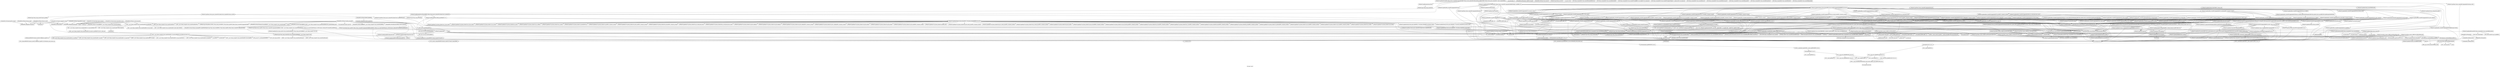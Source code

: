 digraph "Call graph: timer.ll" {
	label="Call graph: timer.ll";

	Node0x557c9d7ed6e0 [shape=record,label="{_ZN9LAMMPS_NS5TimerC2EPNS_6LAMMPSE}"];
	Node0x557c9d7ed6e0 -> Node0x557c9d796510;
	Node0x557c9d7ed6e0 -> Node0x557c9d848ea0;
	Node0x557c9d7ed6e0 -> Node0x557c9d869140;
	Node0x557c9d796510 [shape=record,label="{_ZN9LAMMPS_NS8PointersC2EPNS_6LAMMPSE}"];
	Node0x557c9d848ea0 [shape=record,label="{_ZN9LAMMPS_NS5Timer6_stampENS0_5ttypeE}"];
	Node0x557c9d848ea0 -> Node0x557c9d8646a0;
	Node0x557c9d848ea0 -> Node0x557c9d7ff6f0;
	Node0x557c9d848ea0 -> Node0x557c9d7f5ab0;
	Node0x557c9d848ea0 -> Node0x557c9d6eefc0;
	Node0x557c9d6ee3f0 [shape=record,label="{__gxx_personality_v0}"];
	Node0x557c9d7f5ab0 [shape=record,label="{_ZN9LAMMPS_NS5Timer4initEv}"];
	Node0x557c9d8646a0 [shape=record,label="{_ZN9LAMMPS_NS8platform7cputimeEv}"];
	Node0x557c9d7ff6f0 [shape=record,label="{_ZN9LAMMPS_NS8platform8walltimeEv}"];
	Node0x557c9d6eefc0 [shape=record,label="{MPI_Barrier}"];
	Node0x557c9d6f18e0 [shape=record,label="{_ZN9LAMMPS_NS5Timer13barrier_startEv}"];
	Node0x557c9d6f18e0 -> Node0x557c9d6eefc0;
	Node0x557c9d6f18e0 -> Node0x557c9d8646a0;
	Node0x557c9d6f18e0 -> Node0x557c9d7ff6f0;
	Node0x557c9d6ee5b0 [shape=record,label="{_ZN9LAMMPS_NS5Timer12barrier_stopEv}"];
	Node0x557c9d6ee5b0 -> Node0x557c9d6eefc0;
	Node0x557c9d6ee5b0 -> Node0x557c9d8646a0;
	Node0x557c9d6ee5b0 -> Node0x557c9d7ff6f0;
	Node0x557c9d6ef2f0 [shape=record,label="{_ZN9LAMMPS_NS5Timer3cpuENS0_5ttypeE}"];
	Node0x557c9d6ef2f0 -> Node0x557c9d8646a0;
	Node0x557c9d74b020 [shape=record,label="{_ZN9LAMMPS_NS5Timer7elapsedENS0_5ttypeE}"];
	Node0x557c9d74b020 -> Node0x557c9d7ff6f0;
	Node0x557c9d800dd0 [shape=record,label="{_ZN9LAMMPS_NS5Timer8set_wallENS0_5ttypeEd}"];
	Node0x557c9d7ed7c0 [shape=record,label="{_ZN9LAMMPS_NS5Timer12init_timeoutEv}"];
	Node0x557c9d778ab0 [shape=record,label="{_ZN9LAMMPS_NS5Timer13print_timeoutEP8_IO_FILE}"];
	Node0x557c9d778ab0 -> Node0x557c9d7ff6f0;
	Node0x557c9d778ab0 -> Node0x557c9d6ad2d0;
	Node0x557c9d727f10 [shape=record,label="{_ZNSt7__cxx1112basic_stringIcSt11char_traitsIcESaIcEEaSEOS4_}"];
	Node0x557c9d728420 [shape=record,label="{_ZN9LAMMPS_NS5utils7logmesgIJRPKcS4_RNSt7__cxx1112basic_stringIcSt11char_traitsIcESaIcEEEEEEvPNS_6LAMMPSERKSA_DpOT_}"];
	Node0x557c9d728420 -> Node0x557c9d733850;
	Node0x557c9d728420 -> Node0x557c9d730be0;
	Node0x557c9d728420 -> Node0x557c9d73fe40;
	Node0x557c9d6ad2d0 [shape=record,label="{fprintf}"];
	Node0x557c9d6ef710 [shape=record,label="{_ZN9LAMMPS_NS5Timer14_check_timeoutEv}"];
	Node0x557c9d6ef710 -> Node0x557c9d7ff6f0;
	Node0x557c9d6ef710 -> Node0x557c9d6ef5d0;
	Node0x557c9d6ef710 -> Node0x557c9d6edc60;
	Node0x557c9d6ef710 -> Node0x557c9d6eed90;
	Node0x557c9d6ef710 -> Node0x557c9d6ef080;
	Node0x557c9d6ef710 -> Node0x557c9d6f19a0;
	Node0x557c9d6ef710 -> Node0x557c9d6ef360;
	Node0x557c9d6ef5d0 [shape=record,label="{MPI_Bcast}"];
	Node0x557c9d6ef360 [shape=record,label="{_ZN9LAMMPS_NS5Error7warningERKNSt7__cxx1112basic_stringIcSt11char_traitsIcESaIcEEEiS8_}"];
	Node0x557c9d6edc60 [shape=record,label="{_ZNSaIcEC1Ev}"];
	Node0x557c9d6eed90 [shape=record,label="{_ZNSt7__cxx1112basic_stringIcSt11char_traitsIcESaIcEEC2IS3_EEPKcRKS3_}"];
	Node0x557c9d6eed90 -> Node0x557c9d6ee6c0;
	Node0x557c9d6eed90 -> Node0x557c9d765580;
	Node0x557c9d6eed90 -> Node0x557c9d70b9d0;
	Node0x557c9d6eed90 -> Node0x557c9d77d770;
	Node0x557c9d6eed90 -> Node0x557c9d70e490;
	Node0x557c9d6f19a0 [shape=record,label="{_ZNSt7__cxx1112basic_stringIcSt11char_traitsIcESaIcEED1Ev}"];
	Node0x557c9d6ef080 [shape=record,label="{_ZNSaIcED1Ev}"];
	Node0x557c9d7639d0 [shape=record,label="{_ZN9LAMMPS_NS5Timer18get_timeout_remainEv}"];
	Node0x557c9d7639d0 -> Node0x557c9d7ff6f0;
	Node0x557c9d719af0 [shape=record,label="{_ZN9LAMMPS_NS5Timer13modify_paramsEiPPc}"];
	Node0x557c9d719af0 -> Node0x557c9d71b160;
	Node0x557c9d719af0 -> Node0x557c9d6f19a0;
	Node0x557c9d719af0 -> Node0x557c9d6ef080;
	Node0x557c9d719af0 -> Node0x557c9d728420;
	Node0x557c9d719af0 -> Node0x557c9d6eed90;
	Node0x557c9d719af0 -> Node0x557c9d6edc60;
	Node0x557c9d719af0 -> Node0x557c9d727f10;
	Node0x557c9d719af0 -> Node0x557c9d727330;
	Node0x557c9d719af0 -> Node0x557c9d724af0;
	Node0x557c9d719af0 -> Node0x557c9d8c0920;
	Node0x557c9d719af0 -> Node0x557c9d723710;
	Node0x557c9d719af0 -> Node0x557c9d722030;
	Node0x557c9d719af0 -> Node0x557c9d70b9d0;
	Node0x557c9d719af0 -> Node0x557c9d7217f0;
	Node0x557c9d719af0 -> Node0x557c9d7ff6f0;
	Node0x557c9d719af0 -> Node0x557c9d732ea0;
	Node0x557c9d719af0 -> Node0x557c9d7200a0;
	Node0x557c9d71b160 [shape=record,label="{strcmp}"];
	Node0x557c9d8c0920 [shape=record,label="{_ZN9LAMMPS_NS5utils16timespec2secondsERKNSt7__cxx1112basic_stringIcSt11char_traitsIcESaIcEEE}"];
	Node0x557c9d732ea0 [shape=record,label="{_ZN9LAMMPS_NS5Error3allERKNSt7__cxx1112basic_stringIcSt11char_traitsIcESaIcEEEiS8_}"];
	Node0x557c9d7200a0 [shape=record,label="{_ZN9LAMMPS_NS5utils8inumericEPKciS2_bPNS_6LAMMPSE}"];
	Node0x557c9d7217f0 [shape=record,label="{_ZN3fmt6v9_lmp6gmtimeEl}"];
	Node0x557c9d7217f0 -> Node0x557c9d761850;
	Node0x557c9d7217f0 -> Node0x557c9d72c190;
	Node0x557c9d7217f0 -> Node0x557c9d72d570;
	Node0x557c9d7217f0 -> Node0x557c9d7304e0;
	Node0x557c9d7217f0 -> Node0x557c9d7329a0;
	Node0x557c9d7217f0 -> Node0x557c9d7300c0;
	Node0x557c9d7217f0 -> Node0x557c9d723710;
	Node0x557c9d727330 [shape=record,label="{_ZN3fmt6v9_lmp7vformatB5cxx11ENS0_17basic_string_viewIcEENS0_17basic_format_argsINS0_20basic_format_contextINS0_8appenderEcEEEE}"];
	Node0x557c9d782cf0 [shape=record,label="{_ZN3fmt6v9_lmp6detail17tm_format_checker20on_dec0_week_of_yearENS1_14numeric_systemE}"];
	Node0x557c9d784000 [shape=record,label="{_ZN3fmt6v9_lmp6detail17tm_format_checker20on_dec1_week_of_yearENS1_14numeric_systemE}"];
	Node0x557c9d785c80 [shape=record,label="{_ZN3fmt6v9_lmp6detail17tm_format_checker19on_iso_week_of_yearENS1_14numeric_systemE}"];
	Node0x557c9d7862c0 [shape=record,label="{_ZN3fmt6v9_lmp6detail17tm_format_checker14on_day_of_yearEv}"];
	Node0x557c9d7872b0 [shape=record,label="{_ZN3fmt6v9_lmp6detail17tm_format_checker15on_day_of_monthENS1_14numeric_systemE}"];
	Node0x557c9d78a720 [shape=record,label="{_ZN3fmt6v9_lmp6detail17tm_format_checker21on_day_of_month_spaceENS1_14numeric_systemE}"];
	Node0x557c9d78aec0 [shape=record,label="{_ZN3fmt6v9_lmp6detail17tm_format_checker10on_24_hourENS1_14numeric_systemE}"];
	Node0x557c9d78ff20 [shape=record,label="{_ZN3fmt6v9_lmp6detail17tm_format_checker10on_12_hourENS1_14numeric_systemE}"];
	Node0x557c9d790240 [shape=record,label="{_ZN3fmt6v9_lmp6detail17tm_format_checker9on_minuteENS1_14numeric_systemE}"];
	Node0x557c9d790c20 [shape=record,label="{_ZN3fmt6v9_lmp6detail17tm_format_checker9on_secondENS1_14numeric_systemE}"];
	Node0x557c9d7910c0 [shape=record,label="{_ZN3fmt6v9_lmp6detail17tm_format_checker11on_datetimeENS1_14numeric_systemE}"];
	Node0x557c9d8c6c30 [shape=record,label="{_ZN3fmt6v9_lmp6detail17tm_format_checker11on_loc_dateENS1_14numeric_systemE}"];
	Node0x557c9d8c6cb0 [shape=record,label="{_ZN3fmt6v9_lmp6detail17tm_format_checker11on_loc_timeENS1_14numeric_systemE}"];
	Node0x557c9d8c6d30 [shape=record,label="{_ZN3fmt6v9_lmp6detail17tm_format_checker10on_us_dateEv}"];
	Node0x557c9d8c6db0 [shape=record,label="{_ZN3fmt6v9_lmp6detail17tm_format_checker11on_iso_dateEv}"];
	Node0x557c9d8c6e30 [shape=record,label="{_ZN3fmt6v9_lmp6detail17tm_format_checker15on_12_hour_timeEv}"];
	Node0x557c9d8c6eb0 [shape=record,label="{_ZN3fmt6v9_lmp6detail17tm_format_checker15on_24_hour_timeEv}"];
	Node0x557c9d8c6f30 [shape=record,label="{_ZN3fmt6v9_lmp6detail17tm_format_checker11on_iso_timeEv}"];
	Node0x557c9d8c6fb0 [shape=record,label="{_ZN3fmt6v9_lmp6detail17tm_format_checker8on_am_pmEv}"];
	Node0x557c9d8c7030 [shape=record,label="{_ZN3fmt6v9_lmp6detail24null_chrono_spec_handlerINS1_17tm_format_checkerEE17on_duration_valueEv}"];
	Node0x557c9d8c7030 -> Node0x557c9d792290;
	Node0x557c9d7913c0 [shape=record,label="{_ZN3fmt6v9_lmp6detail24null_chrono_spec_handlerINS1_17tm_format_checkerEE16on_duration_unitEv}"];
	Node0x557c9d7913c0 -> Node0x557c9d792290;
	Node0x557c9d791930 [shape=record,label="{_ZN3fmt6v9_lmp6detail17tm_format_checker13on_utc_offsetEv}"];
	Node0x557c9d791770 [shape=record,label="{_ZN3fmt6v9_lmp6detail17tm_format_checker10on_tz_nameEv}"];
	Node0x557c9d737010 [shape=record,label="{_ZN9LAMMPS_NS5TimerD2Ev}"];
	Node0x557c9d737010 -> Node0x557c9d869140;
	Node0x557c9d73b2d0 [shape=record,label="{_ZN9LAMMPS_NS5TimerD0Ev}"];
	Node0x557c9d73b2d0 -> Node0x557c9d737010;
	Node0x557c9d73b2d0 -> Node0x557c9d73d210;
	Node0x557c9d869140 [shape=record,label="{_ZN9LAMMPS_NS8PointersD2Ev}"];
	Node0x557c9d73e290 [shape=record,label="{_ZN9LAMMPS_NS8PointersD0Ev}"];
	Node0x557c9d73e290 -> Node0x557c9d869140;
	Node0x557c9d73e290 -> Node0x557c9d73d210;
	Node0x557c9d73d210 [shape=record,label="{_ZdlPv}"];
	Node0x557c9d761850 [shape=record,label="{_ZZN3fmt6v9_lmp6gmtimeElEN10dispatcherC2El}"];
	Node0x557c9d72c190 [shape=record,label="{_ZZN3fmt6v9_lmp6gmtimeElEN10dispatcher3runEv}"];
	Node0x557c9d72c190 -> Node0x557c9d73f820;
	Node0x557c9d72c190 -> Node0x557c9d7409c0;
	Node0x557c9d72d570 [shape=record,label="{__cxa_allocate_exception}"];
	Node0x557c9d7304e0 [shape=record,label="{_ZN3fmt6v9_lmp12format_errorC2EPKc}"];
	Node0x557c9d7304e0 -> Node0x557c9d7415e0;
	Node0x557c9d7300c0 [shape=record,label="{__cxa_free_exception}"];
	Node0x557c9d7437b0 [shape=record,label="{_ZN3fmt6v9_lmp12format_errorD1Ev}"];
	Node0x557c9d7329a0 [shape=record,label="{__cxa_throw}"];
	Node0x557c9d723710 [shape=record,label="{llvm.memcpy.p0.p0.i64}"];
	Node0x557c9d7409c0 [shape=record,label="{_ZZN3fmt6v9_lmp6gmtimeElEN10dispatcher6handleEP2tm}"];
	Node0x557c9d73f820 [shape=record,label="{gmtime_r}"];
	Node0x557c9d7415e0 [shape=record,label="{_ZNSt13runtime_errorC2EPKc}"];
	Node0x557c9d6ee6c0 [shape=record,label="{_ZNSt7__cxx1112basic_stringIcSt11char_traitsIcESaIcEE13_M_local_dataEv}"];
	Node0x557c9d765580 [shape=record,label="{_ZNSt7__cxx1112basic_stringIcSt11char_traitsIcESaIcEE12_Alloc_hiderC1EPcRKS3_}"];
	Node0x557c9d77d770 [shape=record,label="{_ZNSt7__cxx1112basic_stringIcSt11char_traitsIcESaIcEE12_M_constructIPKcEEvT_S8_}"];
	Node0x557c9d77d770 -> Node0x557c9d7476b0;
	Node0x557c9d70b9d0 [shape=record,label="{_ZNSt11char_traitsIcE6lengthEPKc}"];
	Node0x557c9d70b9d0 -> Node0x557c9d748ee0;
	Node0x557c9d70b9d0 -> Node0x557c9d74a280;
	Node0x557c9d70e490 [shape=record,label="{_ZNSt7__cxx1112basic_stringIcSt11char_traitsIcESaIcEE12_Alloc_hiderD2Ev}"];
	Node0x557c9d70e490 -> Node0x557c9d74b1a0;
	Node0x557c9d7476b0 [shape=record,label="{_ZNSt7__cxx1112basic_stringIcSt11char_traitsIcESaIcEE16_M_construct_auxIPKcEEvT_S8_St12__false_type}"];
	Node0x557c9d7476b0 -> Node0x557c9d74e8f0;
	Node0x557c9d74e8f0 [shape=record,label="{_ZNSt7__cxx1112basic_stringIcSt11char_traitsIcESaIcEE12_M_constructIPKcEEvT_S8_St20forward_iterator_tag}"];
	Node0x557c9d74e8f0 -> Node0x557c9d76da30;
	Node0x557c9d74e8f0 -> Node0x557c9d752400;
	Node0x557c9d74e8f0 -> Node0x557c9d753a40;
	Node0x557c9d74e8f0 -> Node0x557c9d754660;
	Node0x557c9d74e8f0 -> Node0x557c9d7550b0;
	Node0x557c9d74e8f0 -> Node0x557c9d755cd0;
	Node0x557c9d74e8f0 -> Node0x557c9d7568f0;
	Node0x557c9d74e8f0 -> Node0x557c9d757510;
	Node0x557c9d74e8f0 -> Node0x557c9d758130;
	Node0x557c9d74e8f0 -> Node0x557c9d796050;
	Node0x557c9d74e8f0 -> Node0x557c9d75ae90;
	Node0x557c9d74e8f0 -> Node0x557c9d75c470;
	Node0x557c9d74e8f0 -> Node0x557c9d75cce0;
	Node0x557c9d74e8f0 -> Node0x557c9d75df30;
	Node0x557c9d76da30 [shape=record,label="{_ZN9__gnu_cxx17__is_null_pointerIKcEEbPT_}"];
	Node0x557c9d752400 [shape=record,label="{_ZSt19__throw_logic_errorPKc}"];
	Node0x557c9d753a40 [shape=record,label="{_ZSt8distanceIPKcENSt15iterator_traitsIT_E15difference_typeES3_S3_}"];
	Node0x557c9d753a40 -> Node0x557c9d75f1b0;
	Node0x557c9d753a40 -> Node0x557c9d75f5f0;
	Node0x557c9d7550b0 [shape=record,label="{_ZNSt7__cxx1112basic_stringIcSt11char_traitsIcESaIcEE7_M_dataEPc}"];
	Node0x557c9d754660 [shape=record,label="{_ZNSt7__cxx1112basic_stringIcSt11char_traitsIcESaIcEE9_M_createERmm}"];
	Node0x557c9d755cd0 [shape=record,label="{_ZNSt7__cxx1112basic_stringIcSt11char_traitsIcESaIcEE11_M_capacityEm}"];
	Node0x557c9d757510 [shape=record,label="{_ZNSt7__cxx1112basic_stringIcSt11char_traitsIcESaIcEE13_S_copy_charsEPcPKcS7_}"];
	Node0x557c9d7568f0 [shape=record,label="{_ZNKSt7__cxx1112basic_stringIcSt11char_traitsIcESaIcEE7_M_dataEv}"];
	Node0x557c9d758130 [shape=record,label="{__cxa_begin_catch}"];
	Node0x557c9d796050 [shape=record,label="{_ZNSt7__cxx1112basic_stringIcSt11char_traitsIcESaIcEE10_M_disposeEv}"];
	Node0x557c9d75ae90 [shape=record,label="{__cxa_rethrow}"];
	Node0x557c9d75c470 [shape=record,label="{__cxa_end_catch}"];
	Node0x557c9d75df30 [shape=record,label="{__clang_call_terminate}"];
	Node0x557c9d75df30 -> Node0x557c9d758130;
	Node0x557c9d75df30 -> Node0x557c9d7621f0;
	Node0x557c9d7621f0 [shape=record,label="{_ZSt9terminatev}"];
	Node0x557c9d75cce0 [shape=record,label="{_ZNSt7__cxx1112basic_stringIcSt11char_traitsIcESaIcEE13_M_set_lengthEm}"];
	Node0x557c9d75f5f0 [shape=record,label="{_ZSt10__distanceIPKcENSt15iterator_traitsIT_E15difference_typeES3_S3_St26random_access_iterator_tag}"];
	Node0x557c9d75f1b0 [shape=record,label="{_ZSt19__iterator_categoryIPKcENSt15iterator_traitsIT_E17iterator_categoryERKS3_}"];
	Node0x557c9d748ee0 [shape=record,label="{_ZN9__gnu_cxx11char_traitsIcE6lengthEPKc}"];
	Node0x557c9d748ee0 -> Node0x557c9d7627f0;
	Node0x557c9d74a280 [shape=record,label="{strlen}"];
	Node0x557c9d7627f0 [shape=record,label="{_ZN9__gnu_cxx11char_traitsIcE2eqERKcS3_}"];
	Node0x557c9d74b1a0 [shape=record,label="{_ZNSaIcED2Ev}"];
	Node0x557c9d724af0 [shape=record,label="{_ZN3fmt6v9_lmp16make_format_argsINS0_20basic_format_contextINS0_8appenderEcEEJRiR2tmEEENS0_16format_arg_storeIT_JDpNSt9remove_cvINSt16remove_referenceIT0_E4typeEE4typeEEEEDpOSC_}"];
	Node0x557c9d724af0 -> Node0x557c9d723710;
	Node0x557c9d766bd0 [shape=record,label="{_ZN3fmt6v9_lmp6detail5valueINS0_20basic_format_contextINS0_8appenderEcEEE17format_custom_argI2tmNS0_9formatterIS8_cvEEEEvPvRNS0_26basic_format_parse_contextIcNS1_13error_handlerEEERS5_}"];
	Node0x557c9d766bd0 -> Node0x557c9d768880;
	Node0x557c9d766bd0 -> Node0x557c9d769720;
	Node0x557c9d766bd0 -> Node0x557c9d7656c0;
	Node0x557c9d766bd0 -> Node0x557c9d76a7f0;
	Node0x557c9d766bd0 -> Node0x557c9d76ada0;
	Node0x557c9d766bd0 -> Node0x557c9d76c640;
	Node0x557c9d768880 [shape=record,label="{llvm.memset.p0.i64}"];
	Node0x557c9d769720 [shape=record,label="{_ZN3fmt6v9_lmp9formatterI2tmcvEC2Ev}"];
	Node0x557c9d769720 -> Node0x557c9d76d940;
	Node0x557c9d76a7f0 [shape=record,label="{_ZN3fmt6v9_lmp26basic_format_parse_contextIcNS0_6detail13error_handlerEE10advance_toEPKc}"];
	Node0x557c9d76a7f0 -> Node0x557c9d773c20;
	Node0x557c9d76a7f0 -> Node0x557c9d774df0;
	Node0x557c9d76a7f0 -> Node0x557c9d775f70;
	Node0x557c9d7656c0 [shape=record,label="{_ZN3fmt6v9_lmp9formatterI2tmcvE5parseERNS0_26basic_format_parse_contextIcNS0_6detail13error_handlerEEE}"];
	Node0x557c9d7656c0 -> Node0x557c9d773c20;
	Node0x557c9d7656c0 -> Node0x557c9d776380;
	Node0x557c9d7656c0 -> Node0x557c9d776cd0;
	Node0x557c9d7656c0 -> Node0x557c9d777860;
	Node0x557c9d7656c0 -> Node0x557c9d777ce0;
	Node0x557c9d76c640 [shape=record,label="{_ZN3fmt6v9_lmp20basic_format_contextINS0_8appenderEcE10advance_toES2_}"];
	Node0x557c9d76c640 -> Node0x557c9d723710;
	Node0x557c9d76ada0 [shape=record,label="{_ZNK3fmt6v9_lmp9formatterI2tmcvE6formatINS0_20basic_format_contextINS0_8appenderEcEEEEDTcldtfp0_3outEERKS2_RT_}"];
	Node0x557c9d76ada0 -> Node0x557c9d7783d0;
	Node0x557c9d76ada0 -> Node0x557c9d779330;
	Node0x557c9d76ada0 -> Node0x557c9d723710;
	Node0x557c9d76ada0 -> Node0x557c9d77a1d0;
	Node0x557c9d76ada0 -> Node0x557c9d70c490;
	Node0x557c9d76ada0 -> Node0x557c9d77ba40;
	Node0x557c9d76ada0 -> Node0x557c9d77c7d0;
	Node0x557c9d76ada0 -> Node0x557c9d70cff0;
	Node0x557c9d76ada0 -> Node0x557c9d77de10;
	Node0x557c9d76ada0 -> Node0x557c9d8c6060;
	Node0x557c9d76ada0 -> Node0x557c9d8c60e0;
	Node0x557c9d76ada0 -> Node0x557c9d8c6160;
	Node0x557c9d76ada0 -> Node0x557c9d8c61e0;
	Node0x557c9d76ada0 -> Node0x557c9d8c6260;
	Node0x557c9d7a7a30 [shape=record,label="{_ZNSt6localeD1Ev}"];
	Node0x557c9d7cac00 [shape=record,label="{_ZSt9use_facetISt8time_putIcSt19ostreambuf_iteratorIcSt11char_traitsIcEEEERKT_RKSt6locale}"];
	Node0x557c9d7cb7a0 [shape=record,label="{_ZNKSt8time_putIcSt19ostreambuf_iteratorIcSt11char_traitsIcEEE3putES3_RSt8ios_basecPK2tmcc}"];
	Node0x557c9d7cb1b0 [shape=record,label="{_ZNSt19ostreambuf_iteratorIcSt11char_traitsIcEEC2ERSo}"];
	Node0x557c9d7cb1b0 -> Node0x557c9d8ce650;
	Node0x557c9d7cb1b0 -> Node0x557c9d75df30;
	Node0x557c9d76d940 [shape=record,label="{_ZN3fmt6v9_lmp17basic_string_viewIcEC2Ev}"];
	Node0x557c9d775f70 [shape=record,label="{_ZN3fmt6v9_lmp17basic_string_viewIcE13remove_prefixEm}"];
	Node0x557c9d774df0 [shape=record,label="{_ZN3fmt6v9_lmp6detail11to_unsignedIlEENSt13make_unsignedIT_E4typeES4_}"];
	Node0x557c9d773c20 [shape=record,label="{_ZNK3fmt6v9_lmp26basic_format_parse_contextIcNS0_6detail13error_handlerEE5beginEv}"];
	Node0x557c9d773c20 -> Node0x557c9d8c60e0;
	Node0x557c9d8c60e0 [shape=record,label="{_ZNK3fmt6v9_lmp17basic_string_viewIcE5beginEv}"];
	Node0x557c9d776cd0 [shape=record,label="{_ZN3fmt6v9_lmp9formatterI2tmcvE8do_parseIPKcEET_S7_S7_}"];
	Node0x557c9d776cd0 -> Node0x557c9d8c62e0;
	Node0x557c9d776cd0 -> Node0x557c9d774df0;
	Node0x557c9d776cd0 -> Node0x557c9d8c6390;
	Node0x557c9d776cd0 -> Node0x557c9d723710;
	Node0x557c9d776380 [shape=record,label="{_ZNK3fmt6v9_lmp26basic_format_parse_contextIcNS0_6detail13error_handlerEE3endEv}"];
	Node0x557c9d776380 -> Node0x557c9d8c6160;
	Node0x557c9d777860 [shape=record,label="{_ZNK3fmt6v9_lmp17basic_string_viewIcE4sizeEv}"];
	Node0x557c9d777ce0 [shape=record,label="{_ZNK3fmt6v9_lmp17basic_string_viewIcEixEm}"];
	Node0x557c9d8c62e0 [shape=record,label="{_ZN3fmt6v9_lmp6detail19parse_chrono_formatIcNS1_17tm_format_checkerEEEPKT_S6_S6_OT0_}"];
	Node0x557c9d8c62e0 -> Node0x557c9d8c64c0;
	Node0x557c9d8c62e0 -> Node0x557c9d72d570;
	Node0x557c9d8c62e0 -> Node0x557c9d7304e0;
	Node0x557c9d8c62e0 -> Node0x557c9d7329a0;
	Node0x557c9d8c62e0 -> Node0x557c9d7300c0;
	Node0x557c9d8c62e0 -> Node0x557c9d790c20;
	Node0x557c9d8c62e0 -> Node0x557c9d723710;
	Node0x557c9d8c62e0 -> Node0x557c9d790240;
	Node0x557c9d8c62e0 -> Node0x557c9d78ff20;
	Node0x557c9d8c62e0 -> Node0x557c9d78aec0;
	Node0x557c9d8c62e0 -> Node0x557c9d8c68b0;
	Node0x557c9d8c62e0 -> Node0x557c9d8c6930;
	Node0x557c9d8c62e0 -> Node0x557c9d8c69b0;
	Node0x557c9d8c62e0 -> Node0x557c9d8c6a30;
	Node0x557c9d8c62e0 -> Node0x557c9d8c6ab0;
	Node0x557c9d8c62e0 -> Node0x557c9d8c6b30;
	Node0x557c9d8c62e0 -> Node0x557c9d8c6bb0;
	Node0x557c9d8c62e0 -> Node0x557c9d77e8a0;
	Node0x557c9d8c62e0 -> Node0x557c9d77f4a0;
	Node0x557c9d8c62e0 -> Node0x557c9d780050;
	Node0x557c9d8c62e0 -> Node0x557c9d780800;
	Node0x557c9d8c62e0 -> Node0x557c9d782170;
	Node0x557c9d8c62e0 -> Node0x557c9d782cf0;
	Node0x557c9d8c62e0 -> Node0x557c9d784000;
	Node0x557c9d8c62e0 -> Node0x557c9d785c80;
	Node0x557c9d8c62e0 -> Node0x557c9d7862c0;
	Node0x557c9d8c62e0 -> Node0x557c9d7872b0;
	Node0x557c9d8c62e0 -> Node0x557c9d78a720;
	Node0x557c9d8c62e0 -> Node0x557c9d8c6cb0;
	Node0x557c9d8c62e0 -> Node0x557c9d8c6c30;
	Node0x557c9d8c62e0 -> Node0x557c9d7910c0;
	Node0x557c9d8c62e0 -> Node0x557c9d792450;
	Node0x557c9d8c62e0 -> Node0x557c9d791770;
	Node0x557c9d8c62e0 -> Node0x557c9d791930;
	Node0x557c9d8c62e0 -> Node0x557c9d7913c0;
	Node0x557c9d8c62e0 -> Node0x557c9d8c6d30;
	Node0x557c9d8c62e0 -> Node0x557c9d8c6db0;
	Node0x557c9d8c62e0 -> Node0x557c9d8c6e30;
	Node0x557c9d8c62e0 -> Node0x557c9d8c6eb0;
	Node0x557c9d8c62e0 -> Node0x557c9d8c6f30;
	Node0x557c9d8c62e0 -> Node0x557c9d8c6fb0;
	Node0x557c9d8c62e0 -> Node0x557c9d8c7030;
	Node0x557c9d8c6390 [shape=record,label="{_ZN3fmt6v9_lmp17basic_string_viewIcEC2EPKcm}"];
	Node0x557c9d8c64c0 [shape=record,label="{_ZN3fmt6v9_lmp6detail17tm_format_checker7on_textIcEEvPKT_S6_}"];
	Node0x557c9d8c68b0 [shape=record,label="{_ZN3fmt6v9_lmp6detail17tm_format_checker7on_yearENS1_14numeric_systemE}"];
	Node0x557c9d8c6930 [shape=record,label="{_ZN3fmt6v9_lmp6detail17tm_format_checker13on_short_yearENS1_14numeric_systemE}"];
	Node0x557c9d8c69b0 [shape=record,label="{_ZN3fmt6v9_lmp6detail17tm_format_checker10on_centuryENS1_14numeric_systemE}"];
	Node0x557c9d8c6a30 [shape=record,label="{_ZN3fmt6v9_lmp6detail17tm_format_checker22on_iso_week_based_yearEv}"];
	Node0x557c9d8c6ab0 [shape=record,label="{_ZN3fmt6v9_lmp6detail17tm_format_checker28on_iso_week_based_short_yearEv}"];
	Node0x557c9d8c6b30 [shape=record,label="{_ZN3fmt6v9_lmp6detail17tm_format_checker15on_abbr_weekdayEv}"];
	Node0x557c9d8c6bb0 [shape=record,label="{_ZN3fmt6v9_lmp6detail17tm_format_checker15on_full_weekdayEv}"];
	Node0x557c9d77e8a0 [shape=record,label="{_ZN3fmt6v9_lmp6detail17tm_format_checker15on_dec0_weekdayENS1_14numeric_systemE}"];
	Node0x557c9d77f4a0 [shape=record,label="{_ZN3fmt6v9_lmp6detail17tm_format_checker15on_dec1_weekdayENS1_14numeric_systemE}"];
	Node0x557c9d780050 [shape=record,label="{_ZN3fmt6v9_lmp6detail17tm_format_checker13on_abbr_monthEv}"];
	Node0x557c9d780800 [shape=record,label="{_ZN3fmt6v9_lmp6detail17tm_format_checker13on_full_monthEv}"];
	Node0x557c9d782170 [shape=record,label="{_ZN3fmt6v9_lmp6detail17tm_format_checker12on_dec_monthENS1_14numeric_systemE}"];
	Node0x557c9d7a46f0 [shape=record,label="{_ZN3fmt6v9_lmp6detail9tm_writerINS0_8appenderEcE10on_24_hourENS1_14numeric_systemE}"];
	Node0x557c9d7a46f0 -> Node0x557c9d799e30;
	Node0x557c9d7a46f0 -> Node0x557c9d8ccbd0;
	Node0x557c9d7a46f0 -> Node0x557c9d8cca20;
	Node0x557c9d7a4f30 [shape=record,label="{_ZN3fmt6v9_lmp6detail9tm_writerINS0_8appenderEcE10on_12_hourENS1_14numeric_systemE}"];
	Node0x557c9d7a4f30 -> Node0x557c9d7bebb0;
	Node0x557c9d7a4f30 -> Node0x557c9d8ccbd0;
	Node0x557c9d7a4f30 -> Node0x557c9d8cca20;
	Node0x557c9d7a5770 [shape=record,label="{_ZN3fmt6v9_lmp6detail9tm_writerINS0_8appenderEcE9on_minuteENS1_14numeric_systemE}"];
	Node0x557c9d7a5770 -> Node0x557c9d79a5d0;
	Node0x557c9d7a5770 -> Node0x557c9d8ccbd0;
	Node0x557c9d7a5770 -> Node0x557c9d8cca20;
	Node0x557c9d7a6c10 [shape=record,label="{_ZN3fmt6v9_lmp6detail9tm_writerINS0_8appenderEcE9on_secondENS1_14numeric_systemE}"];
	Node0x557c9d7a6c10 -> Node0x557c9d79af00;
	Node0x557c9d7a6c10 -> Node0x557c9d8ccbd0;
	Node0x557c9d7a6c10 -> Node0x557c9d8cca20;
	Node0x557c9d7a6df0 [shape=record,label="{_ZN3fmt6v9_lmp6detail9tm_writerINS0_8appenderEcE11on_datetimeENS1_14numeric_systemE}"];
	Node0x557c9d7a6df0 -> Node0x557c9d8ca260;
	Node0x557c9d7a6df0 -> Node0x557c9d7ace80;
	Node0x557c9d7a6df0 -> Node0x557c9d7addf0;
	Node0x557c9d7a6df0 -> Node0x557c9d7ae640;
	Node0x557c9d7a6df0 -> Node0x557c9d79d7a0;
	Node0x557c9d7a6df0 -> Node0x557c9d8cca20;
	Node0x557c9d7a6df0 -> Node0x557c9d8c9fe0;
	Node0x557c9d7a6df0 -> Node0x557c9d8c6060;
	Node0x557c9d7a6df0 -> Node0x557c9d792360;
	Node0x557c9d8ca360 [shape=record,label="{_ZN3fmt6v9_lmp6detail9tm_writerINS0_8appenderEcE11on_loc_dateENS1_14numeric_systemE}"];
	Node0x557c9d8ca360 -> Node0x557c9d8ca460;
	Node0x557c9d8ca360 -> Node0x557c9d8cca20;
	Node0x557c9d8ca3e0 [shape=record,label="{_ZN3fmt6v9_lmp6detail9tm_writerINS0_8appenderEcE11on_loc_timeENS1_14numeric_systemE}"];
	Node0x557c9d8ca3e0 -> Node0x557c9d8c6060;
	Node0x557c9d8ca3e0 -> Node0x557c9d8cca20;
	Node0x557c9d8ca460 [shape=record,label="{_ZN3fmt6v9_lmp6detail9tm_writerINS0_8appenderEcE10on_us_dateEv}"];
	Node0x557c9d8ca460 -> Node0x557c9d7965f0;
	Node0x557c9d8ca460 -> Node0x557c9d796c00;
	Node0x557c9d8ca460 -> Node0x557c9d796cd0;
	Node0x557c9d8ca460 -> Node0x557c9d723710;
	Node0x557c9d8ca460 -> Node0x557c9d7956d0;
	Node0x557c9d8ca460 -> Node0x557c9d8ccb50;
	Node0x557c9d8ca460 -> Node0x557c9d799a70;
	Node0x557c9d8ca460 -> Node0x557c9d797a10;
	Node0x557c9d8ca460 -> Node0x557c9d79c620;
	Node0x557c9d8ca460 -> Node0x557c9d79caa0;
	Node0x557c9d8ca4e0 [shape=record,label="{_ZN3fmt6v9_lmp6detail9tm_writerINS0_8appenderEcE15on_12_hour_timeEv}"];
	Node0x557c9d8ca4e0 -> Node0x557c9d7bebb0;
	Node0x557c9d8ca4e0 -> Node0x557c9d796c00;
	Node0x557c9d8ca4e0 -> Node0x557c9d79a5d0;
	Node0x557c9d8ca4e0 -> Node0x557c9d8cca20;
	Node0x557c9d8ca4e0 -> Node0x557c9d79af00;
	Node0x557c9d8ca4e0 -> Node0x557c9d8ca5e0;
	Node0x557c9d8ca4e0 -> Node0x557c9d797a10;
	Node0x557c9d8ca4e0 -> Node0x557c9d79c620;
	Node0x557c9d8ca4e0 -> Node0x557c9d79caa0;
	Node0x557c9d8ca4e0 -> Node0x557c9d723710;
	Node0x557c9d8ca4e0 -> Node0x557c9d799a70;
	Node0x557c9d8ca4e0 -> Node0x557c9d7ae640;
	Node0x557c9d8ca4e0 -> Node0x557c9d7ace80;
	Node0x557c9d8ca4e0 -> Node0x557c9d7addf0;
	Node0x557c9d792450 [shape=record,label="{_ZN3fmt6v9_lmp6detail17tm_format_checker14on_offset_yearEv}"];
	Node0x557c9d792290 [shape=record,label="{_ZN3fmt6v9_lmp6detail24null_chrono_spec_handlerINS1_17tm_format_checkerEE11unsupportedEv}"];
	Node0x557c9d792290 -> Node0x557c9d793230;
	Node0x557c9d793230 [shape=record,label="{_ZN3fmt6v9_lmp6detail17tm_format_checker11unsupportedEv}"];
	Node0x557c9d793230 -> Node0x557c9d72d570;
	Node0x557c9d793230 -> Node0x557c9d7304e0;
	Node0x557c9d793230 -> Node0x557c9d7329a0;
	Node0x557c9d793230 -> Node0x557c9d7300c0;
	Node0x557c9d8c6160 [shape=record,label="{_ZNK3fmt6v9_lmp17basic_string_viewIcE3endEv}"];
	Node0x557c9d7783d0 [shape=record,label="{_ZN3fmt6v9_lmp20basic_format_contextINS0_8appenderEcE6localeEv}"];
	Node0x557c9d7783d0 -> Node0x557c9d723710;
	Node0x557c9d779330 [shape=record,label="{_ZNK3fmt6v9_lmp6detail10locale_refcvbEv}"];
	Node0x557c9d77a1d0 [shape=record,label="{_ZN3fmt6v9_lmp6detail10get_localeC2EbNS1_10locale_refE}"];
	Node0x557c9d77a1d0 -> Node0x557c9d793d80;
	Node0x557c9d70c490 [shape=record,label="{_ZNK3fmt6v9_lmp6detail10get_localecvRKSt6localeEv}"];
	Node0x557c9d70c490 -> Node0x557c9d794460;
	Node0x557c9d77ba40 [shape=record,label="{_ZN3fmt6v9_lmp20basic_format_contextINS0_8appenderEcE3outEv}"];
	Node0x557c9d77ba40 -> Node0x557c9d723710;
	Node0x557c9d77c7d0 [shape=record,label="{_ZN3fmt6v9_lmp6detail9tm_writerINS0_8appenderEcEC2ERKSt6localeS3_RK2tm}"];
	Node0x557c9d77c7d0 -> Node0x557c9d794460;
	Node0x557c9d77c7d0 -> Node0x557c9d795110;
	Node0x557c9d77c7d0 -> Node0x557c9d723710;
	Node0x557c9d70cff0 [shape=record,label="{_ZN3fmt6v9_lmp6detail9tm_writerINS0_8appenderEcE11on_iso_dateEv}"];
	Node0x557c9d70cff0 -> Node0x557c9d7956d0;
	Node0x557c9d70cff0 -> Node0x557c9d795b90;
	Node0x557c9d70cff0 -> Node0x557c9d723710;
	Node0x557c9d70cff0 -> Node0x557c9d796140;
	Node0x557c9d70cff0 -> Node0x557c9d7965f0;
	Node0x557c9d70cff0 -> Node0x557c9d796c00;
	Node0x557c9d70cff0 -> Node0x557c9d796cd0;
	Node0x557c9d70cff0 -> Node0x557c9d799a70;
	Node0x557c9d70cff0 -> Node0x557c9d797a10;
	Node0x557c9d70cff0 -> Node0x557c9d7990a0;
	Node0x557c9d70cff0 -> Node0x557c9d7992a0;
	Node0x557c9d8c6060 [shape=record,label="{_ZN3fmt6v9_lmp6detail9tm_writerINS0_8appenderEcE11on_iso_timeEv}"];
	Node0x557c9d8c6060 -> Node0x557c9d799e30;
	Node0x557c9d8c6060 -> Node0x557c9d796c00;
	Node0x557c9d8c6060 -> Node0x557c9d79a5d0;
	Node0x557c9d8c6060 -> Node0x557c9d723710;
	Node0x557c9d8c6060 -> Node0x557c9d79af00;
	Node0x557c9d8c6060 -> Node0x557c9d799a70;
	Node0x557c9d8c6060 -> Node0x557c9d797a10;
	Node0x557c9d8c6060 -> Node0x557c9d79c620;
	Node0x557c9d8c6060 -> Node0x557c9d79caa0;
	Node0x557c9d8c61e0 [shape=record,label="{_ZN3fmt6v9_lmp6detail19parse_chrono_formatIcRNS1_9tm_writerINS0_8appenderEcEEEEPKT_S9_S9_OT0_}"];
	Node0x557c9d8c61e0 -> Node0x557c9d8c9cd0;
	Node0x557c9d8c61e0 -> Node0x557c9d72d570;
	Node0x557c9d8c61e0 -> Node0x557c9d7304e0;
	Node0x557c9d8c61e0 -> Node0x557c9d7329a0;
	Node0x557c9d8c61e0 -> Node0x557c9d7300c0;
	Node0x557c9d8c61e0 -> Node0x557c9d7a6c10;
	Node0x557c9d8c61e0 -> Node0x557c9d723710;
	Node0x557c9d8c61e0 -> Node0x557c9d7a5770;
	Node0x557c9d8c61e0 -> Node0x557c9d7a4f30;
	Node0x557c9d8c61e0 -> Node0x557c9d7a46f0;
	Node0x557c9d8c61e0 -> Node0x557c9d8c9fe0;
	Node0x557c9d8c61e0 -> Node0x557c9d8ca060;
	Node0x557c9d8c61e0 -> Node0x557c9d8ca0e0;
	Node0x557c9d8c61e0 -> Node0x557c9d8ca160;
	Node0x557c9d8c61e0 -> Node0x557c9d8ca1e0;
	Node0x557c9d8c61e0 -> Node0x557c9d8ca260;
	Node0x557c9d8c61e0 -> Node0x557c9d8ca2e0;
	Node0x557c9d8c61e0 -> Node0x557c9d79cea0;
	Node0x557c9d8c61e0 -> Node0x557c9d79d2a0;
	Node0x557c9d8c61e0 -> Node0x557c9d79d7a0;
	Node0x557c9d8c61e0 -> Node0x557c9d79eba0;
	Node0x557c9d8c61e0 -> Node0x557c9d79f150;
	Node0x557c9d8c61e0 -> Node0x557c9d79f8f0;
	Node0x557c9d8c61e0 -> Node0x557c9d790b10;
	Node0x557c9d8c61e0 -> Node0x557c9d7a1a80;
	Node0x557c9d8c61e0 -> Node0x557c9d791840;
	Node0x557c9d8c61e0 -> Node0x557c9d7a3250;
	Node0x557c9d8c61e0 -> Node0x557c9d792360;
	Node0x557c9d8c61e0 -> Node0x557c9d8ca3e0;
	Node0x557c9d8c61e0 -> Node0x557c9d8ca360;
	Node0x557c9d8c61e0 -> Node0x557c9d7a6df0;
	Node0x557c9d8c61e0 -> Node0x557c9d8ca860;
	Node0x557c9d8c61e0 -> Node0x557c9d8ca7e0;
	Node0x557c9d8c61e0 -> Node0x557c9d8ca760;
	Node0x557c9d8c61e0 -> Node0x557c9d8ca6e0;
	Node0x557c9d8c61e0 -> Node0x557c9d8ca460;
	Node0x557c9d8c61e0 -> Node0x557c9d70cff0;
	Node0x557c9d8c61e0 -> Node0x557c9d8ca4e0;
	Node0x557c9d8c61e0 -> Node0x557c9d8ca560;
	Node0x557c9d8c61e0 -> Node0x557c9d8c6060;
	Node0x557c9d8c61e0 -> Node0x557c9d8ca5e0;
	Node0x557c9d8c61e0 -> Node0x557c9d8ca660;
	Node0x557c9d8c6260 [shape=record,label="{_ZNK3fmt6v9_lmp6detail9tm_writerINS0_8appenderEcE3outEv}"];
	Node0x557c9d8c6260 -> Node0x557c9d723710;
	Node0x557c9d77de10 [shape=record,label="{_ZN3fmt6v9_lmp6detail10get_localeD2Ev}"];
	Node0x557c9d77de10 -> Node0x557c9d7a7a30;
	Node0x557c9d793d80 [shape=record,label="{_ZNK3fmt6v9_lmp6detail10locale_ref3getISt6localeEET_v}"];
	Node0x557c9d794460 [shape=record,label="{_ZN3fmt6v9_lmp6detail18get_classic_localeEv}"];
	Node0x557c9d794460 -> Node0x557c9d7a9080;
	Node0x557c9d794460 -> Node0x557c9d7aa250;
	Node0x557c9d794460 -> Node0x557c9d7aa430;
	Node0x557c9d794460 -> Node0x557c9d7ab390;
	Node0x557c9d7a9080 [shape=record,label="{__cxa_guard_acquire}"];
	Node0x557c9d7aa250 [shape=record,label="{_ZNSt6locale7classicEv}"];
	Node0x557c9d7ab390 [shape=record,label="{__cxa_guard_abort}"];
	Node0x557c9d7aa430 [shape=record,label="{__cxa_guard_release}"];
	Node0x557c9d795110 [shape=record,label="{_ZNKSt6localeeqERKS_}"];
	Node0x557c9d7956d0 [shape=record,label="{_ZNK3fmt6v9_lmp6detail9tm_writerINS0_8appenderEcE7tm_yearEv}"];
	Node0x557c9d795b90 [shape=record,label="{_ZN3fmt6v9_lmp6detail7digits2Em}"];
	Node0x557c9d796140 [shape=record,label="{_ZN3fmt6v9_lmp6detail9tm_writerINS0_8appenderEcE19write_year_extendedEx}"];
	Node0x557c9d796140 -> Node0x557c9d7ace80;
	Node0x557c9d796140 -> Node0x557c9d7addf0;
	Node0x557c9d796140 -> Node0x557c9d7ae640;
	Node0x557c9d796140 -> Node0x557c9d7afd30;
	Node0x557c9d796140 -> Node0x557c9d7ce3d0;
	Node0x557c9d796140 -> Node0x557c9d723710;
	Node0x557c9d796140 -> Node0x557c9d7b0690;
	Node0x557c9d796140 -> Node0x557c9d7b17b0;
	Node0x557c9d797a10 [shape=record,label="{_ZN3fmt6v9_lmp6detail22write_digit2_separatedEPcjjjc}"];
	Node0x557c9d797a10 -> Node0x557c9d7afe40;
	Node0x557c9d797a10 -> Node0x557c9d723710;
	Node0x557c9d797a10 -> Node0x557c9d7b12f0;
	Node0x557c9d796c00 [shape=record,label="{_ZN3fmt6v9_lmp6detail11to_unsignedIiEENSt13make_unsignedIT_E4typeES4_}"];
	Node0x557c9d7965f0 [shape=record,label="{_ZNK3fmt6v9_lmp6detail9tm_writerINS0_8appenderEcE6tm_monEv}"];
	Node0x557c9d7965f0 -> Node0x557c9d7ce860;
	Node0x557c9d7965f0 -> Node0x557c9d75df30;
	Node0x557c9d796cd0 [shape=record,label="{_ZNK3fmt6v9_lmp6detail9tm_writerINS0_8appenderEcE7tm_mdayEv}"];
	Node0x557c9d796cd0 -> Node0x557c9d7ce860;
	Node0x557c9d796cd0 -> Node0x557c9d75df30;
	Node0x557c9d799a70 [shape=record,label="{_ZN3fmt6v9_lmp6detail8copy_strIcPcEENS0_8appenderET0_S5_S4_}"];
	Node0x557c9d799a70 -> Node0x557c9d723710;
	Node0x557c9d799a70 -> Node0x557c9d7b2f90;
	Node0x557c9d799a70 -> Node0x557c9d7b2bb0;
	Node0x557c9d7990a0 [shape=record,label="{_ZSt5beginIcLm10EEPT_RAT0__S0_}"];
	Node0x557c9d7992a0 [shape=record,label="{_ZSt3endIcLm10EEPT_RAT0__S0_}"];
	Node0x557c9d7ace80 [shape=record,label="{_ZN3fmt6v9_lmp8appenderppEi}"];
	Node0x557c9d7ace80 -> Node0x557c9d723710;
	Node0x557c9d7addf0 [shape=record,label="{_ZNSt20back_insert_iteratorIN3fmt6v9_lmp6detail6bufferIcEEEdeEv}"];
	Node0x557c9d7ae640 [shape=record,label="{_ZNSt20back_insert_iteratorIN3fmt6v9_lmp6detail6bufferIcEEEaSEOc}"];
	Node0x557c9d7ae640 -> Node0x557c9d7b3520;
	Node0x557c9d7afd30 [shape=record,label="{_ZN3fmt6v9_lmp6detail11to_unsignedIxEENSt13make_unsignedIT_E4typeES4_}"];
	Node0x557c9d7ce3d0 [shape=record,label="{_ZN3fmt6v9_lmp6detail12count_digitsEm}"];
	Node0x557c9d7ce3d0 -> Node0x557c9d7b38c0;
	Node0x557c9d7b0690 [shape=record,label="{_ZSt6fill_nIN3fmt6v9_lmp8appenderEicET_S3_T0_RKT1_}"];
	Node0x557c9d7b0690 -> Node0x557c9d723710;
	Node0x557c9d7b0690 -> Node0x557c9d7b52a0;
	Node0x557c9d7b0690 -> Node0x557c9d7b5a50;
	Node0x557c9d7b0690 -> Node0x557c9d7b5e30;
	Node0x557c9d7b17b0 [shape=record,label="{_ZN3fmt6v9_lmp6detail14format_decimalIcmNS0_8appenderETnNSt9enable_ifIXntsr3std10is_pointerINSt9remove_cvINSt16remove_referenceIT1_E4typeEE4typeEEE5valueEiE4typeELi0EEENS1_21format_decimal_resultIS7_EES7_T0_i}"];
	Node0x557c9d7b17b0 -> Node0x557c9d77cf60;
	Node0x557c9d7b17b0 -> Node0x557c9d723710;
	Node0x557c9d7b17b0 -> Node0x557c9d7b6f60;
	Node0x557c9d7b5a50 [shape=record,label="{_ZSt10__fill_n_aIN3fmt6v9_lmp8appenderEicEN9__gnu_cxx11__enable_ifIXsr11__is_scalarIT1_EE7__valueET_E6__typeES6_T0_RKS5_}"];
	Node0x557c9d7b5a50 -> Node0x557c9d7addf0;
	Node0x557c9d7b5a50 -> Node0x557c9d77ee00;
	Node0x557c9d7b5a50 -> Node0x557c9d7bd760;
	Node0x557c9d7b5a50 -> Node0x557c9d723710;
	Node0x557c9d7b3520 [shape=record,label="{_ZN3fmt6v9_lmp6detail6bufferIcE9push_backERKc}"];
	Node0x557c9d7b3520 -> Node0x557c9d7c7620;
	Node0x557c9d7c7620 [shape=record,label="{_ZN3fmt6v9_lmp6detail6bufferIcE11try_reserveEm}"];
	Node0x557c9d7b38c0 [shape=record,label="{_ZN3fmt6v9_lmp6detail15do_count_digitsEm}"];
	Node0x557c9d7b38c0 -> Node0x557c9d77dce0;
	Node0x557c9d77dce0 [shape=record,label="{llvm.ctlz.i64}"];
	Node0x557c9d7b5e30 [shape=record,label="{_ZSt12__niter_wrapIN3fmt6v9_lmp8appenderEET_RKS3_S3_}"];
	Node0x557c9d7b5e30 -> Node0x557c9d723710;
	Node0x557c9d7b52a0 [shape=record,label="{_ZSt12__niter_baseIN3fmt6v9_lmp8appenderEET_S3_}"];
	Node0x557c9d7b52a0 -> Node0x557c9d723710;
	Node0x557c9d77ee00 [shape=record,label="{_ZNSt20back_insert_iteratorIN3fmt6v9_lmp6detail6bufferIcEEEaSERKc}"];
	Node0x557c9d77ee00 -> Node0x557c9d7b3520;
	Node0x557c9d7bd760 [shape=record,label="{_ZN3fmt6v9_lmp8appenderppEv}"];
	Node0x557c9d77cf60 [shape=record,label="{_ZN3fmt6v9_lmp6detail14format_decimalIcmEENS1_21format_decimal_resultIPT_EES5_T0_i}"];
	Node0x557c9d77cf60 -> Node0x557c9d7ce3d0;
	Node0x557c9d77cf60 -> Node0x557c9d7ce860;
	Node0x557c9d77cf60 -> Node0x557c9d795b90;
	Node0x557c9d77cf60 -> Node0x557c9d723710;
	Node0x557c9d7b6f60 [shape=record,label="{_ZN3fmt6v9_lmp6detail17copy_str_noinlineIcPcNS0_8appenderEEET1_T0_S6_S5_}"];
	Node0x557c9d7b6f60 -> Node0x557c9d723710;
	Node0x557c9d7b6f60 -> Node0x557c9d799a70;
	Node0x557c9d7ce860 [shape=record,label="{_ZN3fmt6v9_lmp6detail11assert_failEPKciS3_}"];
	Node0x557c9d7afe40 [shape=record,label="{_ZN3fmt6v9_lmp6detail13is_big_endianEv}"];
	Node0x557c9d7b12f0 [shape=record,label="{_ZSt12reverse_copyIPcS0_ET0_T_S2_S1_}"];
	Node0x557c9d7b2f90 [shape=record,label="{_ZN3fmt6v9_lmp6detail13get_containerINS1_6bufferIcEEEERT_St20back_insert_iteratorIS5_E}"];
	Node0x557c9d7b2f90 -> Node0x557c9d723710;
	Node0x557c9d7b2f90 -> Node0x557c9d8cbdd0;
	Node0x557c9d7b2bb0 [shape=record,label="{_ZN3fmt6v9_lmp6detail6bufferIcE6appendIcEEvPKT_S7_}"];
	Node0x557c9d7b2bb0 -> Node0x557c9d774df0;
	Node0x557c9d7b2bb0 -> Node0x557c9d7c7620;
	Node0x557c9d7b2bb0 -> Node0x557c9d8cbe50;
	Node0x557c9d7b2bb0 -> Node0x557c9d8cbed0;
	Node0x557c9d8cbdd0 [shape=record,label="{_ZZN3fmt6v9_lmp6detail13get_containerINS1_6bufferIcEEEERT_St20back_insert_iteratorIS5_EEN8accessorC2ES7_IS4_E}"];
	Node0x557c9d8cbdd0 -> Node0x557c9d723710;
	Node0x557c9d8cbed0 [shape=record,label="{_ZSt20uninitialized_copy_nIPKcmPcET1_T_T0_S3_}"];
	Node0x557c9d8cbed0 -> Node0x557c9d75f1b0;
	Node0x557c9d8cbed0 -> Node0x557c9d8cbf80;
	Node0x557c9d8cbe50 [shape=record,label="{_ZN3fmt6v9_lmp6detail12make_checkedIcEEPT_S4_m}"];
	Node0x557c9d8cbf80 [shape=record,label="{_ZSt22__uninitialized_copy_nIPKcmPcET1_T_T0_S3_St26random_access_iterator_tag}"];
	Node0x557c9d8cbf80 -> Node0x557c9d8cc000;
	Node0x557c9d8cc000 [shape=record,label="{_ZSt18uninitialized_copyIPKcPcET0_T_S4_S3_}"];
	Node0x557c9d8cc000 -> Node0x557c9d8cc080;
	Node0x557c9d8cc080 [shape=record,label="{_ZNSt20__uninitialized_copyILb1EE13__uninit_copyIPKcPcEET0_T_S6_S5_}"];
	Node0x557c9d8cc080 -> Node0x557c9d8cc130;
	Node0x557c9d8cc130 [shape=record,label="{_ZSt4copyIPKcPcET0_T_S4_S3_}"];
	Node0x557c9d8cc130 -> Node0x557c9d8cc1e0;
	Node0x557c9d8cc130 -> Node0x557c9d8cc290;
	Node0x557c9d8cc290 [shape=record,label="{_ZSt14__copy_move_a2ILb0EPKcPcET1_T0_S4_S3_}"];
	Node0x557c9d8cc290 -> Node0x557c9d8cc3c0;
	Node0x557c9d8cc290 -> Node0x557c9d8cc5f0;
	Node0x557c9d8cc290 -> Node0x557c9d8cc440;
	Node0x557c9d8cc290 -> Node0x557c9d8cc570;
	Node0x557c9d8cc1e0 [shape=record,label="{_ZSt12__miter_baseIPKcET_S2_}"];
	Node0x557c9d8cc5f0 [shape=record,label="{_ZSt12__niter_wrapIPcET_RKS1_S1_}"];
	Node0x557c9d8cc570 [shape=record,label="{_ZSt13__copy_move_aILb0EPKcPcET1_T0_S4_S3_}"];
	Node0x557c9d8cc570 -> Node0x557c9d8cc7c0;
	Node0x557c9d8cc3c0 [shape=record,label="{_ZSt12__niter_baseIPKcET_S2_}"];
	Node0x557c9d8cc440 [shape=record,label="{_ZSt12__niter_baseIPcET_S1_}"];
	Node0x557c9d8cc7c0 [shape=record,label="{_ZNSt11__copy_moveILb0ELb1ESt26random_access_iterator_tagE8__copy_mIcEEPT_PKS3_S6_S4_}"];
	Node0x557c9d8cc7c0 -> Node0x557c9d8cc840;
	Node0x557c9d8cc840 [shape=record,label="{llvm.memmove.p0.p0.i64}"];
	Node0x557c9d799e30 [shape=record,label="{_ZNK3fmt6v9_lmp6detail9tm_writerINS0_8appenderEcE7tm_hourEv}"];
	Node0x557c9d799e30 -> Node0x557c9d7ce860;
	Node0x557c9d799e30 -> Node0x557c9d75df30;
	Node0x557c9d79a5d0 [shape=record,label="{_ZNK3fmt6v9_lmp6detail9tm_writerINS0_8appenderEcE6tm_minEv}"];
	Node0x557c9d79a5d0 -> Node0x557c9d7ce860;
	Node0x557c9d79a5d0 -> Node0x557c9d75df30;
	Node0x557c9d79af00 [shape=record,label="{_ZNK3fmt6v9_lmp6detail9tm_writerINS0_8appenderEcE6tm_secEv}"];
	Node0x557c9d79af00 -> Node0x557c9d7ce860;
	Node0x557c9d79af00 -> Node0x557c9d75df30;
	Node0x557c9d79c620 [shape=record,label="{_ZSt5beginIcLm8EEPT_RAT0__S0_}"];
	Node0x557c9d79caa0 [shape=record,label="{_ZSt3endIcLm8EEPT_RAT0__S0_}"];
	Node0x557c9d8c9cd0 [shape=record,label="{_ZN3fmt6v9_lmp6detail9tm_writerINS0_8appenderEcE7on_textEPKcS6_}"];
	Node0x557c9d8c9cd0 -> Node0x557c9d723710;
	Node0x557c9d8c9cd0 -> Node0x557c9d8cc920;
	Node0x557c9d8c9fe0 [shape=record,label="{_ZN3fmt6v9_lmp6detail9tm_writerINS0_8appenderEcE7on_yearENS1_14numeric_systemE}"];
	Node0x557c9d8c9fe0 -> Node0x557c9d7956d0;
	Node0x557c9d8c9fe0 -> Node0x557c9d8cc9a0;
	Node0x557c9d8c9fe0 -> Node0x557c9d8cca20;
	Node0x557c9d8ca060 [shape=record,label="{_ZN3fmt6v9_lmp6detail9tm_writerINS0_8appenderEcE13on_short_yearENS1_14numeric_systemE}"];
	Node0x557c9d8ca060 -> Node0x557c9d7956d0;
	Node0x557c9d8ca060 -> Node0x557c9d8ccb50;
	Node0x557c9d8ca060 -> Node0x557c9d8ccbd0;
	Node0x557c9d8ca060 -> Node0x557c9d8cca20;
	Node0x557c9d8ca0e0 [shape=record,label="{_ZN3fmt6v9_lmp6detail9tm_writerINS0_8appenderEcE10on_centuryENS1_14numeric_systemE}"];
	Node0x557c9d8ca0e0 -> Node0x557c9d7956d0;
	Node0x557c9d8ca0e0 -> Node0x557c9d7ace80;
	Node0x557c9d8ca0e0 -> Node0x557c9d7addf0;
	Node0x557c9d8ca0e0 -> Node0x557c9d7ae640;
	Node0x557c9d8ca0e0 -> Node0x557c9d8cca20;
	Node0x557c9d8ca0e0 -> Node0x557c9d723710;
	Node0x557c9d8ca0e0 -> Node0x557c9d8c74d0;
	Node0x557c9d8ca0e0 -> Node0x557c9d8ccbd0;
	Node0x557c9d8ca160 [shape=record,label="{_ZN3fmt6v9_lmp6detail9tm_writerINS0_8appenderEcE22on_iso_week_based_yearEv}"];
	Node0x557c9d8ca160 -> Node0x557c9d8c7550;
	Node0x557c9d8ca160 -> Node0x557c9d8cc9a0;
	Node0x557c9d8ca1e0 [shape=record,label="{_ZN3fmt6v9_lmp6detail9tm_writerINS0_8appenderEcE28on_iso_week_based_short_yearEv}"];
	Node0x557c9d8ca1e0 -> Node0x557c9d8c7550;
	Node0x557c9d8ca1e0 -> Node0x557c9d8ccb50;
	Node0x557c9d8ca1e0 -> Node0x557c9d8ccbd0;
	Node0x557c9d8ca260 [shape=record,label="{_ZN3fmt6v9_lmp6detail9tm_writerINS0_8appenderEcE15on_abbr_weekdayEv}"];
	Node0x557c9d8ca260 -> Node0x557c9d723710;
	Node0x557c9d8ca260 -> Node0x557c9d8c75d0;
	Node0x557c9d8ca260 -> Node0x557c9d8c7650;
	Node0x557c9d8ca260 -> Node0x557c9d8c76d0;
	Node0x557c9d8ca260 -> Node0x557c9d8cca20;
	Node0x557c9d8ca2e0 [shape=record,label="{_ZN3fmt6v9_lmp6detail9tm_writerINS0_8appenderEcE15on_full_weekdayEv}"];
	Node0x557c9d8ca2e0 -> Node0x557c9d723710;
	Node0x557c9d8ca2e0 -> Node0x557c9d8c75d0;
	Node0x557c9d8ca2e0 -> Node0x557c9d8c7750;
	Node0x557c9d8ca2e0 -> Node0x557c9d8c76d0;
	Node0x557c9d8ca2e0 -> Node0x557c9d8cca20;
	Node0x557c9d79cea0 [shape=record,label="{_ZN3fmt6v9_lmp6detail9tm_writerINS0_8appenderEcE15on_dec0_weekdayENS1_14numeric_systemE}"];
	Node0x557c9d79cea0 -> Node0x557c9d8c75d0;
	Node0x557c9d79cea0 -> Node0x557c9d8c7920;
	Node0x557c9d79cea0 -> Node0x557c9d8cca20;
	Node0x557c9d79d2a0 [shape=record,label="{_ZN3fmt6v9_lmp6detail9tm_writerINS0_8appenderEcE15on_dec1_weekdayENS1_14numeric_systemE}"];
	Node0x557c9d79d2a0 -> Node0x557c9d8c75d0;
	Node0x557c9d79d2a0 -> Node0x557c9d8c7920;
	Node0x557c9d79d2a0 -> Node0x557c9d8cca20;
	Node0x557c9d79d7a0 [shape=record,label="{_ZN3fmt6v9_lmp6detail9tm_writerINS0_8appenderEcE13on_abbr_monthEv}"];
	Node0x557c9d79d7a0 -> Node0x557c9d723710;
	Node0x557c9d79d7a0 -> Node0x557c9d7965f0;
	Node0x557c9d79d7a0 -> Node0x557c9d8c7a50;
	Node0x557c9d79d7a0 -> Node0x557c9d8c76d0;
	Node0x557c9d79d7a0 -> Node0x557c9d8cca20;
	Node0x557c9d79eba0 [shape=record,label="{_ZN3fmt6v9_lmp6detail9tm_writerINS0_8appenderEcE13on_full_monthEv}"];
	Node0x557c9d79eba0 -> Node0x557c9d723710;
	Node0x557c9d79eba0 -> Node0x557c9d7965f0;
	Node0x557c9d79eba0 -> Node0x557c9d8c7cd0;
	Node0x557c9d79eba0 -> Node0x557c9d8c76d0;
	Node0x557c9d79eba0 -> Node0x557c9d8cca20;
	Node0x557c9d79f150 [shape=record,label="{_ZN3fmt6v9_lmp6detail9tm_writerINS0_8appenderEcE12on_dec_monthENS1_14numeric_systemE}"];
	Node0x557c9d79f150 -> Node0x557c9d7965f0;
	Node0x557c9d79f150 -> Node0x557c9d8ccbd0;
	Node0x557c9d79f150 -> Node0x557c9d8cca20;
	Node0x557c9d79f8f0 [shape=record,label="{_ZN3fmt6v9_lmp6detail9tm_writerINS0_8appenderEcE20on_dec0_week_of_yearENS1_14numeric_systemE}"];
	Node0x557c9d79f8f0 -> Node0x557c9d8c7ea0;
	Node0x557c9d79f8f0 -> Node0x557c9d8c75d0;
	Node0x557c9d79f8f0 -> Node0x557c9d8ccbd0;
	Node0x557c9d79f8f0 -> Node0x557c9d8cca20;
	Node0x557c9d790b10 [shape=record,label="{_ZN3fmt6v9_lmp6detail9tm_writerINS0_8appenderEcE20on_dec1_week_of_yearENS1_14numeric_systemE}"];
	Node0x557c9d790b10 -> Node0x557c9d8c75d0;
	Node0x557c9d790b10 -> Node0x557c9d8c7ea0;
	Node0x557c9d790b10 -> Node0x557c9d8ccbd0;
	Node0x557c9d790b10 -> Node0x557c9d8cca20;
	Node0x557c9d7a1a80 [shape=record,label="{_ZN3fmt6v9_lmp6detail9tm_writerINS0_8appenderEcE19on_iso_week_of_yearENS1_14numeric_systemE}"];
	Node0x557c9d7a1a80 -> Node0x557c9d8c8080;
	Node0x557c9d7a1a80 -> Node0x557c9d8ccbd0;
	Node0x557c9d7a1a80 -> Node0x557c9d8cca20;
	Node0x557c9d791840 [shape=record,label="{_ZN3fmt6v9_lmp6detail9tm_writerINS0_8appenderEcE14on_day_of_yearEv}"];
	Node0x557c9d791840 -> Node0x557c9d8c7ea0;
	Node0x557c9d791840 -> Node0x557c9d8c7920;
	Node0x557c9d791840 -> Node0x557c9d8ccbd0;
	Node0x557c9d7a3250 [shape=record,label="{_ZN3fmt6v9_lmp6detail9tm_writerINS0_8appenderEcE15on_day_of_monthENS1_14numeric_systemE}"];
	Node0x557c9d7a3250 -> Node0x557c9d796cd0;
	Node0x557c9d7a3250 -> Node0x557c9d8ccbd0;
	Node0x557c9d7a3250 -> Node0x557c9d8cca20;
	Node0x557c9d792360 [shape=record,label="{_ZN3fmt6v9_lmp6detail9tm_writerINS0_8appenderEcE21on_day_of_month_spaceENS1_14numeric_systemE}"];
	Node0x557c9d792360 -> Node0x557c9d796cd0;
	Node0x557c9d792360 -> Node0x557c9d796c00;
	Node0x557c9d792360 -> Node0x557c9d795b90;
	Node0x557c9d792360 -> Node0x557c9d7ace80;
	Node0x557c9d792360 -> Node0x557c9d7addf0;
	Node0x557c9d792360 -> Node0x557c9d7ae640;
	Node0x557c9d792360 -> Node0x557c9d8cca20;
	Node0x557c9d792360 -> Node0x557c9d77ee00;
	Node0x557c9d8ca560 [shape=record,label="{_ZN3fmt6v9_lmp6detail9tm_writerINS0_8appenderEcE15on_24_hour_timeEv}"];
	Node0x557c9d8ca560 -> Node0x557c9d799e30;
	Node0x557c9d8ca560 -> Node0x557c9d8ccbd0;
	Node0x557c9d8ca560 -> Node0x557c9d7ace80;
	Node0x557c9d8ca560 -> Node0x557c9d7addf0;
	Node0x557c9d8ca560 -> Node0x557c9d7ae640;
	Node0x557c9d8ca560 -> Node0x557c9d79a5d0;
	Node0x557c9d8ca5e0 [shape=record,label="{_ZN3fmt6v9_lmp6detail9tm_writerINS0_8appenderEcE8on_am_pmEv}"];
	Node0x557c9d8ca5e0 -> Node0x557c9d799e30;
	Node0x557c9d8ca5e0 -> Node0x557c9d7ace80;
	Node0x557c9d8ca5e0 -> Node0x557c9d7addf0;
	Node0x557c9d8ca5e0 -> Node0x557c9d7ae640;
	Node0x557c9d8ca5e0 -> Node0x557c9d8cca20;
	Node0x557c9d8ca660 [shape=record,label="{_ZN3fmt6v9_lmp6detail9tm_writerINS0_8appenderEcE17on_duration_valueEv}"];
	Node0x557c9d8ca6e0 [shape=record,label="{_ZN3fmt6v9_lmp6detail9tm_writerINS0_8appenderEcE16on_duration_unitEv}"];
	Node0x557c9d8ca760 [shape=record,label="{_ZN3fmt6v9_lmp6detail9tm_writerINS0_8appenderEcE13on_utc_offsetEv}"];
	Node0x557c9d8ca760 -> Node0x557c9d7bedb0;
	Node0x557c9d8ca7e0 [shape=record,label="{_ZN3fmt6v9_lmp6detail9tm_writerINS0_8appenderEcE10on_tz_nameEv}"];
	Node0x557c9d8ca7e0 -> Node0x557c9d7bf420;
	Node0x557c9d8ca860 [shape=record,label="{_ZN3fmt6v9_lmp6detail9tm_writerINS0_8appenderEcE14on_offset_yearEv}"];
	Node0x557c9d8ca860 -> Node0x557c9d7956d0;
	Node0x557c9d8ca860 -> Node0x557c9d8ccb50;
	Node0x557c9d8ca860 -> Node0x557c9d8ccbd0;
	Node0x557c9d8ca860 -> Node0x557c9d8cca20;
	Node0x557c9d8cc920 [shape=record,label="{_ZN3fmt6v9_lmp6detail8copy_strIcPKcEENS0_8appenderET0_S6_S5_}"];
	Node0x557c9d8cc920 -> Node0x557c9d723710;
	Node0x557c9d8cc920 -> Node0x557c9d7b2f90;
	Node0x557c9d8cc920 -> Node0x557c9d7b2bb0;
	Node0x557c9d8cc9a0 [shape=record,label="{_ZN3fmt6v9_lmp6detail9tm_writerINS0_8appenderEcE10write_yearEx}"];
	Node0x557c9d8cc9a0 -> Node0x557c9d8ccbd0;
	Node0x557c9d8cc9a0 -> Node0x557c9d796140;
	Node0x557c9d8cca20 [shape=record,label="{_ZN3fmt6v9_lmp6detail9tm_writerINS0_8appenderEcE16format_localizedEcc}"];
	Node0x557c9d8cca20 -> Node0x557c9d723710;
	Node0x557c9d8cca20 -> Node0x557c9d7c1b50;
	Node0x557c9d8ccbd0 [shape=record,label="{_ZN3fmt6v9_lmp6detail9tm_writerINS0_8appenderEcE6write2Ei}"];
	Node0x557c9d8ccbd0 -> Node0x557c9d796c00;
	Node0x557c9d8ccbd0 -> Node0x557c9d795b90;
	Node0x557c9d8ccbd0 -> Node0x557c9d7ace80;
	Node0x557c9d8ccbd0 -> Node0x557c9d7addf0;
	Node0x557c9d8ccbd0 -> Node0x557c9d77ee00;
	Node0x557c9d7c1b50 [shape=record,label="{_ZN3fmt6v9_lmp6detail5writeIcNS0_8appenderETnNSt9enable_ifIXsr3std7is_sameIT_cEE5valueEiE4typeELi0EEET0_S8_RK2tmRKSt6localecc}"];
	Node0x557c9d7c1b50 -> Node0x557c9d6edc60;
	Node0x557c9d7c1b50 -> Node0x557c9d7c0840;
	Node0x557c9d7c1b50 -> Node0x557c9d6ef080;
	Node0x557c9d7c1b50 -> Node0x557c9d7c0b50;
	Node0x557c9d7c1b50 -> Node0x557c9d723710;
	Node0x557c9d7c1b50 -> Node0x557c9d7c1000;
	Node0x557c9d7c1b50 -> Node0x557c9d7c1400;
	Node0x557c9d7c1b50 -> Node0x557c9d8c6390;
	Node0x557c9d7c1b50 -> Node0x557c9d7c1880;
	Node0x557c9d7c1b50 -> Node0x557c9d7c22b0;
	Node0x557c9d7c0840 [shape=record,label="{_ZN3fmt6v9_lmp19basic_memory_bufferIcLm500ESaIcEEC2ERKS2_}"];
	Node0x557c9d7c0840 -> Node0x557c9d7c5320;
	Node0x557c9d7c0840 -> Node0x557c9d7c8d50;
	Node0x557c9d7c0840 -> Node0x557c9d7c9290;
	Node0x557c9d7c0b50 [shape=record,label="{_ZN3fmt6v9_lmp6detail8do_writeIcEEvRNS1_6bufferIT_EERK2tmRKSt6localecc}"];
	Node0x557c9d7c0b50 -> Node0x557c9d7c9b60;
	Node0x557c9d7c0b50 -> Node0x557c9d7ca0e0;
	Node0x557c9d7c0b50 -> Node0x557c9d7ca690;
	Node0x557c9d7c0b50 -> Node0x557c9d7a7a30;
	Node0x557c9d7c0b50 -> Node0x557c9d7cac00;
	Node0x557c9d7c0b50 -> Node0x557c9d7cb1b0;
	Node0x557c9d7c0b50 -> Node0x557c9d7cb7a0;
	Node0x557c9d7c0b50 -> Node0x557c9d7cbd80;
	Node0x557c9d7c0b50 -> Node0x557c9d72d570;
	Node0x557c9d7c0b50 -> Node0x557c9d7304e0;
	Node0x557c9d7c0b50 -> Node0x557c9d7329a0;
	Node0x557c9d7c0b50 -> Node0x557c9d7300c0;
	Node0x557c9d7c0b50 -> Node0x557c9d7cbe50;
	Node0x557c9d7c0b50 -> Node0x557c9d7cc870;
	Node0x557c9d7c1880 [shape=record,label="{_ZN3fmt6v9_lmp6detail20write_encoded_tm_strINS0_8appenderEEET_S4_NS0_17basic_string_viewIcEERKSt6locale}"];
	Node0x557c9d7c1880 -> Node0x557c9d794460;
	Node0x557c9d7c1880 -> Node0x557c9d7ccdc0;
	Node0x557c9d7c1880 -> Node0x557c9d723710;
	Node0x557c9d7c1880 -> Node0x557c9d7cd150;
	Node0x557c9d7c1880 -> Node0x557c9d6edc60;
	Node0x557c9d7c1880 -> Node0x557c9d7cd640;
	Node0x557c9d7c1880 -> Node0x557c9d6ef080;
	Node0x557c9d7c1880 -> Node0x557c9d7b3520;
	Node0x557c9d7c1880 -> Node0x557c9d8cc920;
	Node0x557c9d7c1880 -> Node0x557c9d777860;
	Node0x557c9d7c1880 -> Node0x557c9d7ce1c0;
	Node0x557c9d7c1880 -> Node0x557c9d7cdc00;
	Node0x557c9d7c1880 -> Node0x557c9d799a70;
	Node0x557c9d7c1880 -> Node0x557c9d7c1400;
	Node0x557c9d7c1880 -> Node0x557c9d7c1000;
	Node0x557c9d7c1880 -> Node0x557c9d7300c0;
	Node0x557c9d7c1880 -> Node0x557c9d7329a0;
	Node0x557c9d7c1880 -> Node0x557c9d7304e0;
	Node0x557c9d7c1880 -> Node0x557c9d72d570;
	Node0x557c9d7c1000 [shape=record,label="{_ZN3fmt6v9_lmp6detail6bufferIcE4dataEv}"];
	Node0x557c9d7c1400 [shape=record,label="{_ZNK3fmt6v9_lmp6detail6bufferIcE4sizeEv}"];
	Node0x557c9d7c22b0 [shape=record,label="{_ZN3fmt6v9_lmp19basic_memory_bufferIcLm500ESaIcEED2Ev}"];
	Node0x557c9d7c22b0 -> Node0x557c9d7ce600;
	Node0x557c9d7c22b0 -> Node0x557c9d6ef080;
	Node0x557c9d7c22b0 -> Node0x557c9d75df30;
	Node0x557c9d7c5320 [shape=record,label="{_ZN3fmt6v9_lmp6detail6bufferIcEC2EPcmm}"];
	Node0x557c9d7c8d50 [shape=record,label="{_ZNSaIcEC1ERKS_}"];
	Node0x557c9d7c9290 [shape=record,label="{_ZN3fmt6v9_lmp6detail6bufferIcE3setEPcm}"];
	Node0x557c9d7cec00 [shape=record,label="{_ZN3fmt6v9_lmp19basic_memory_bufferIcLm500ESaIcEE4growEm}"];
	Node0x557c9d7cec00 -> Node0x557c9d7cf090;
	Node0x557c9d7cec00 -> Node0x557c9d7cf8a0;
	Node0x557c9d7cec00 -> Node0x557c9d7cfff0;
	Node0x557c9d7cec00 -> Node0x557c9d7c1000;
	Node0x557c9d7cec00 -> Node0x557c9d8d6ba0;
	Node0x557c9d7cec00 -> Node0x557c9d7c1400;
	Node0x557c9d7cec00 -> Node0x557c9d8cbe50;
	Node0x557c9d7cec00 -> Node0x557c9d8d6c20;
	Node0x557c9d7cec00 -> Node0x557c9d7c9290;
	Node0x557c9d7cec00 -> Node0x557c9d8d6ca0;
	Node0x557c9d8d6d20 [shape=record,label="{__cxa_pure_virtual}"];
	Node0x557c9d7cf090 [shape=record,label="{_ZN3fmt6v9_lmp6detail16abort_fuzzing_ifEb}"];
	Node0x557c9d7cf090 -> Node0x557c9d8d6da0;
	Node0x557c9d7cf8a0 [shape=record,label="{_ZNSt16allocator_traitsISaIcEE8max_sizeERKS0_}"];
	Node0x557c9d7cf8a0 -> Node0x557c9d8d6e50;
	Node0x557c9d7cfff0 [shape=record,label="{_ZNK3fmt6v9_lmp6detail6bufferIcE8capacityEv}"];
	Node0x557c9d8d6ba0 [shape=record,label="{_ZNSt16allocator_traitsISaIcEE8allocateERS0_m}"];
	Node0x557c9d8d6ba0 -> Node0x557c9d8d6f00;
	Node0x557c9d8d6c20 [shape=record,label="{_ZSt18uninitialized_copyIPcS0_ET0_T_S2_S1_}"];
	Node0x557c9d8d6c20 -> Node0x557c9d7d0790;
	Node0x557c9d8d6ca0 [shape=record,label="{_ZN9__gnu_cxx13new_allocatorIcE10deallocateEPcm}"];
	Node0x557c9d8d6ca0 -> Node0x557c9d73d210;
	Node0x557c9d8d6da0 [shape=record,label="{_ZN3fmt6v9_lmp6detail13ignore_unusedIJbEEEvDpRKT_}"];
	Node0x557c9d8d6e50 [shape=record,label="{_ZNK9__gnu_cxx13new_allocatorIcE8max_sizeEv}"];
	Node0x557c9d8d6f00 [shape=record,label="{_ZN9__gnu_cxx13new_allocatorIcE8allocateEmPKv}"];
	Node0x557c9d8d6f00 -> Node0x557c9d8d6e50;
	Node0x557c9d8d6f00 -> Node0x557c9d7d23d0;
	Node0x557c9d8d6f00 -> Node0x557c9d7d2790;
	Node0x557c9d7d23d0 [shape=record,label="{_ZSt17__throw_bad_allocv}"];
	Node0x557c9d7d2790 [shape=record,label="{_Znwm}"];
	Node0x557c9d7d0790 [shape=record,label="{_ZNSt20__uninitialized_copyILb1EE13__uninit_copyIPcS2_EET0_T_S4_S3_}"];
	Node0x557c9d7d0790 -> Node0x557c9d7d3480;
	Node0x557c9d7d3480 [shape=record,label="{_ZSt4copyIPcS0_ET0_T_S2_S1_}"];
	Node0x557c9d7d3480 -> Node0x557c9d7d4f80;
	Node0x557c9d7d3480 -> Node0x557c9d7d56e0;
	Node0x557c9d7d56e0 [shape=record,label="{_ZSt14__copy_move_a2ILb0EPcS0_ET1_T0_S2_S1_}"];
	Node0x557c9d7d56e0 -> Node0x557c9d8cc440;
	Node0x557c9d7d56e0 -> Node0x557c9d8cc5f0;
	Node0x557c9d7d56e0 -> Node0x557c9d8ce430;
	Node0x557c9d7d4f80 [shape=record,label="{_ZSt12__miter_baseIPcET_S1_}"];
	Node0x557c9d8ce430 [shape=record,label="{_ZSt13__copy_move_aILb0EPcS0_ET1_T0_S2_S1_}"];
	Node0x557c9d8ce430 -> Node0x557c9d8cc7c0;
	Node0x557c9d7c9b60 [shape=record,label="{_ZN3fmt6v9_lmp6detail9formatbufISt15basic_streambufIcSt11char_traitsIcEEEC2ERNS1_6bufferIcEE}"];
	Node0x557c9d7c9b60 -> Node0x557c9d8ce4b0;
	Node0x557c9d7ca0e0 [shape=record,label="{_ZNSoC1EPSt15basic_streambufIcSt11char_traitsIcEE}"];
	Node0x557c9d7ca690 [shape=record,label="{_ZNSt9basic_iosIcSt11char_traitsIcEE5imbueERKSt6locale}"];
	Node0x557c9d7cbd80 [shape=record,label="{_ZNKSt19ostreambuf_iteratorIcSt11char_traitsIcEE6failedEv}"];
	Node0x557c9d7cbe50 [shape=record,label="{_ZNSoD1Ev}"];
	Node0x557c9d7cc870 [shape=record,label="{_ZN3fmt6v9_lmp6detail9formatbufISt15basic_streambufIcSt11char_traitsIcEEED2Ev}"];
	Node0x557c9d7cc870 -> Node0x557c9d8ce700;
	Node0x557c9d8ce4b0 [shape=record,label="{_ZNSt15basic_streambufIcSt11char_traitsIcEEC2Ev}"];
	Node0x557c9d8ce7e0 [shape=record,label="{_ZN3fmt6v9_lmp6detail9formatbufISt15basic_streambufIcSt11char_traitsIcEEED0Ev}"];
	Node0x557c9d8ce7e0 -> Node0x557c9d7cc870;
	Node0x557c9d8ce7e0 -> Node0x557c9d73d210;
	Node0x557c9d8ce8f0 [shape=record,label="{_ZNSt15basic_streambufIcSt11char_traitsIcEE5imbueERKSt6locale}"];
	Node0x557c9d8ce970 [shape=record,label="{_ZNSt15basic_streambufIcSt11char_traitsIcEE6setbufEPcl}"];
	Node0x557c9d8cea20 [shape=record,label="{_ZNSt15basic_streambufIcSt11char_traitsIcEE7seekoffElSt12_Ios_SeekdirSt13_Ios_Openmode}"];
	Node0x557c9d8cead0 [shape=record,label="{_ZNSt15basic_streambufIcSt11char_traitsIcEE7seekposESt4fposI11__mbstate_tESt13_Ios_Openmode}"];
	Node0x557c9d8ceb80 [shape=record,label="{_ZNSt15basic_streambufIcSt11char_traitsIcEE4syncEv}"];
	Node0x557c9d8cec30 [shape=record,label="{_ZNSt15basic_streambufIcSt11char_traitsIcEE9showmanycEv}"];
	Node0x557c9d8cece0 [shape=record,label="{_ZNSt15basic_streambufIcSt11char_traitsIcEE6xsgetnEPcl}"];
	Node0x557c9d8ced90 [shape=record,label="{_ZNSt15basic_streambufIcSt11char_traitsIcEE9underflowEv}"];
	Node0x557c9d8cee40 [shape=record,label="{_ZNSt15basic_streambufIcSt11char_traitsIcEE5uflowEv}"];
	Node0x557c9d8ceef0 [shape=record,label="{_ZNSt15basic_streambufIcSt11char_traitsIcEE9pbackfailEi}"];
	Node0x557c9d8cefa0 [shape=record,label="{_ZN3fmt6v9_lmp6detail9formatbufISt15basic_streambufIcSt11char_traitsIcEEE6xsputnEPKcl}"];
	Node0x557c9d8cefa0 -> Node0x557c9d7b2bb0;
	Node0x557c9d8cf050 [shape=record,label="{_ZN3fmt6v9_lmp6detail9formatbufISt15basic_streambufIcSt11char_traitsIcEEE8overflowEi}"];
	Node0x557c9d8cf050 -> Node0x557c9d8cf0d0;
	Node0x557c9d8cf050 -> Node0x557c9d8cf180;
	Node0x557c9d8cf050 -> Node0x557c9d7b3520;
	Node0x557c9d8cf180 [shape=record,label="{_ZNSt11char_traitsIcE11eq_int_typeERKiS2_}"];
	Node0x557c9d8cf0d0 [shape=record,label="{_ZNSt11char_traitsIcE3eofEv}"];
	Node0x557c9d8ce650 [shape=record,label="{_ZNKSt9basic_iosIcSt11char_traitsIcEE5rdbufEv}"];
	Node0x557c9d8ce700 [shape=record,label="{_ZNSt15basic_streambufIcSt11char_traitsIcEED2Ev}"];
	Node0x557c9d7ccdc0 [shape=record,label="{_ZNKSt6localeneERKS_}"];
	Node0x557c9d7ccdc0 -> Node0x557c9d795110;
	Node0x557c9d7cd150 [shape=record,label="{_ZN3fmt6v9_lmp6detail13write_codecvtIDiEEvRNS1_14codecvt_resultIT_EENS0_17basic_string_viewIcEERKSt6locale}"];
	Node0x557c9d7cd150 -> Node0x557c9d8cf2c0;
	Node0x557c9d7cd150 -> Node0x557c9d768880;
	Node0x557c9d7cd150 -> Node0x557c9d8c60e0;
	Node0x557c9d7cd150 -> Node0x557c9d8c6160;
	Node0x557c9d7cd150 -> Node0x557c9d8cf420;
	Node0x557c9d7cd150 -> Node0x557c9d8cf5f0;
	Node0x557c9d7cd150 -> Node0x557c9d8cf670;
	Node0x557c9d7cd150 -> Node0x557c9d72d570;
	Node0x557c9d7cd150 -> Node0x557c9d7304e0;
	Node0x557c9d7cd150 -> Node0x557c9d7329a0;
	Node0x557c9d7cd150 -> Node0x557c9d7300c0;
	Node0x557c9d7cd640 [shape=record,label="{_ZN3fmt6v9_lmp19basic_memory_bufferIcLm128ESaIcEEC2ERKS2_}"];
	Node0x557c9d7cd640 -> Node0x557c9d7c5320;
	Node0x557c9d7cd640 -> Node0x557c9d7c8d50;
	Node0x557c9d7cd640 -> Node0x557c9d7c9290;
	Node0x557c9d7cdc00 [shape=record,label="{_ZN3fmt6v9_lmp19basic_memory_bufferIcLm128ESaIcEED2Ev}"];
	Node0x557c9d7cdc00 -> Node0x557c9d8cf980;
	Node0x557c9d7cdc00 -> Node0x557c9d6ef080;
	Node0x557c9d7cdc00 -> Node0x557c9d75df30;
	Node0x557c9d7ce1c0 [shape=record,label="{_ZNK3fmt6v9_lmp17basic_string_viewIcE4dataEv}"];
	Node0x557c9d8cf2c0 [shape=record,label="{_ZSt9use_facetISt7codecvtIDic11__mbstate_tEERKT_RKSt6locale}"];
	Node0x557c9d8cf2c0 -> Node0x557c9d8cfab0;
	Node0x557c9d8cf2c0 -> Node0x557c9d8cfb30;
	Node0x557c9d8cf2c0 -> Node0x557c9d8cfbb0;
	Node0x557c9d8cf2c0 -> Node0x557c9d8cfce0;
	Node0x557c9d8cf670 [shape=record,label="{_ZNKSt23__codecvt_abstract_baseIDic11__mbstate_tE2inERS0_PKcS4_RS4_PDiS6_RS6_}"];
	Node0x557c9d8cf420 [shape=record,label="{_ZSt5beginIDiLm32EEPT_RAT0__S0_}"];
	Node0x557c9d8cf5f0 [shape=record,label="{_ZSt3endIDiLm32EEPT_RAT0__S0_}"];
	Node0x557c9d8cfab0 [shape=record,label="{_ZNKSt6locale2id5_M_idEv}"];
	Node0x557c9d8cfb30 [shape=record,label="{_ZSt16__throw_bad_castv}"];
	Node0x557c9d8cfbb0 [shape=record,label="{__dynamic_cast}"];
	Node0x557c9d8cfce0 [shape=record,label="{__cxa_bad_cast}"];
	Node0x557c9d8cfe20 [shape=record,label="{_ZN3fmt6v9_lmp19basic_memory_bufferIcLm128ESaIcEE4growEm}"];
	Node0x557c9d8cfe20 -> Node0x557c9d7cf090;
	Node0x557c9d8cfe20 -> Node0x557c9d7cf8a0;
	Node0x557c9d8cfe20 -> Node0x557c9d7cfff0;
	Node0x557c9d8cfe20 -> Node0x557c9d7c1000;
	Node0x557c9d8cfe20 -> Node0x557c9d8d6ba0;
	Node0x557c9d8cfe20 -> Node0x557c9d7c1400;
	Node0x557c9d8cfe20 -> Node0x557c9d8cbe50;
	Node0x557c9d8cfe20 -> Node0x557c9d8d6c20;
	Node0x557c9d8cfe20 -> Node0x557c9d7c9290;
	Node0x557c9d8cfe20 -> Node0x557c9d8d6ca0;
	Node0x557c9d8cf980 [shape=record,label="{_ZN3fmt6v9_lmp19basic_memory_bufferIcLm128ESaIcEE10deallocateEv}"];
	Node0x557c9d8cf980 -> Node0x557c9d7c1000;
	Node0x557c9d8cf980 -> Node0x557c9d7cfff0;
	Node0x557c9d8cf980 -> Node0x557c9d8d6ca0;
	Node0x557c9d7ce600 [shape=record,label="{_ZN3fmt6v9_lmp19basic_memory_bufferIcLm500ESaIcEE10deallocateEv}"];
	Node0x557c9d7ce600 -> Node0x557c9d7c1000;
	Node0x557c9d7ce600 -> Node0x557c9d7cfff0;
	Node0x557c9d7ce600 -> Node0x557c9d8d6ca0;
	Node0x557c9d8ccb50 [shape=record,label="{_ZNK3fmt6v9_lmp6detail9tm_writerINS0_8appenderEcE16split_year_lowerEx}"];
	Node0x557c9d8c74d0 [shape=record,label="{_ZN3fmt6v9_lmp6detail5writeIcNS0_8appenderExTnNSt9enable_ifIXaaaasr11is_integralIT1_EE5valuentsr3std7is_sameIS5_bEE5valuentsr3std7is_sameIS5_T_EE5valueEiE4typeELi0EEET0_S9_S5_}"];
	Node0x557c9d8c74d0 -> Node0x557c9d8d02c0;
	Node0x557c9d8c74d0 -> Node0x557c9d7ce3d0;
	Node0x557c9d8c74d0 -> Node0x557c9d8d0340;
	Node0x557c9d8c74d0 -> Node0x557c9d723710;
	Node0x557c9d8c74d0 -> Node0x557c9d8d0780;
	Node0x557c9d8c74d0 -> Node0x557c9d8d0470;
	Node0x557c9d8c74d0 -> Node0x557c9d77cf60;
	Node0x557c9d8c74d0 -> Node0x557c9d7b17b0;
	Node0x557c9d8c74d0 -> Node0x557c9d7ace80;
	Node0x557c9d8c74d0 -> Node0x557c9d7addf0;
	Node0x557c9d8c74d0 -> Node0x557c9d7ae640;
	Node0x557c9d8d02c0 [shape=record,label="{_ZN3fmt6v9_lmp6detail11is_negativeIxTnNSt9enable_ifIXsr9is_signedIT_EE5valueEiE4typeELi0EEEbS4_}"];
	Node0x557c9d8d0340 [shape=record,label="{_ZN3fmt6v9_lmp6detail7reserveINS0_8appenderEEERT_S5_m}"];
	Node0x557c9d8d0470 [shape=record,label="{_ZN3fmt6v9_lmp6detail10to_pointerIcEEPT_NSt11conditionalIXsr3std7is_sameIS3_cEE5valueENS0_8appenderESt20back_insert_iteratorINS1_6bufferIS3_EEEE4typeEm}"];
	Node0x557c9d8d0470 -> Node0x557c9d723710;
	Node0x557c9d8d0470 -> Node0x557c9d7b2f90;
	Node0x557c9d8d0470 -> Node0x557c9d7c1400;
	Node0x557c9d8d0470 -> Node0x557c9d7cfff0;
	Node0x557c9d8d0470 -> Node0x557c9d7d5a70;
	Node0x557c9d8d0470 -> Node0x557c9d7c1000;
	Node0x557c9d8d0780 [shape=record,label="{_ZN3fmt6v9_lmp6detail13base_iteratorINS0_8appenderEEET_S4_S4_}"];
	Node0x557c9d8d0780 -> Node0x557c9d723710;
	Node0x557c9d7d5a70 [shape=record,label="{_ZN3fmt6v9_lmp6detail6bufferIcE10try_resizeEm}"];
	Node0x557c9d7d5a70 -> Node0x557c9d7c7620;
	Node0x557c9d8c7550 [shape=record,label="{_ZNK3fmt6v9_lmp6detail9tm_writerINS0_8appenderEcE16tm_iso_week_yearEv}"];
	Node0x557c9d8c7550 -> Node0x557c9d7956d0;
	Node0x557c9d8c7550 -> Node0x557c9d8c7ea0;
	Node0x557c9d8c7550 -> Node0x557c9d8c75d0;
	Node0x557c9d8c7550 -> Node0x557c9d7d7120;
	Node0x557c9d8c7550 -> Node0x557c9d7d78c0;
	Node0x557c9d7d7120 [shape=record,label="{_ZNK3fmt6v9_lmp6detail9tm_writerINS0_8appenderEcE12iso_week_numEii}"];
	Node0x557c9d8c7ea0 [shape=record,label="{_ZNK3fmt6v9_lmp6detail9tm_writerINS0_8appenderEcE7tm_ydayEv}"];
	Node0x557c9d8c7ea0 -> Node0x557c9d7ce860;
	Node0x557c9d8c7ea0 -> Node0x557c9d75df30;
	Node0x557c9d8c75d0 [shape=record,label="{_ZNK3fmt6v9_lmp6detail9tm_writerINS0_8appenderEcE7tm_wdayEv}"];
	Node0x557c9d8c75d0 -> Node0x557c9d7ce860;
	Node0x557c9d8c75d0 -> Node0x557c9d75df30;
	Node0x557c9d7d78c0 [shape=record,label="{_ZNK3fmt6v9_lmp6detail9tm_writerINS0_8appenderEcE14iso_year_weeksEx}"];
	Node0x557c9d8c76d0 [shape=record,label="{_ZN3fmt6v9_lmp6detail5writeIcNS0_8appenderEEET0_S4_PKT_}"];
	Node0x557c9d8c76d0 -> Node0x557c9d8d0ec0;
	Node0x557c9d8c76d0 -> Node0x557c9d723710;
	Node0x557c9d8c76d0 -> Node0x557c9d70b9d0;
	Node0x557c9d8c76d0 -> Node0x557c9d8d0fa0;
	Node0x557c9d8c7650 [shape=record,label="{_ZN3fmt6v9_lmp6detail18tm_wday_short_nameEi}"];
	Node0x557c9d8d0ec0 [shape=record,label="{_ZN3fmt6v9_lmp6detail18throw_format_errorEPKc}"];
	Node0x557c9d8d0fa0 [shape=record,label="{_ZN3fmt6v9_lmp6detail5writeIcNS0_8appenderEEET0_S4_NS0_17basic_string_viewIT_EE}"];
	Node0x557c9d8d0fa0 -> Node0x557c9d777860;
	Node0x557c9d8d0fa0 -> Node0x557c9d8d0340;
	Node0x557c9d8d0fa0 -> Node0x557c9d723710;
	Node0x557c9d8d0fa0 -> Node0x557c9d8c60e0;
	Node0x557c9d8d0fa0 -> Node0x557c9d8c6160;
	Node0x557c9d8d0fa0 -> Node0x557c9d8d0780;
	Node0x557c9d8d0fa0 -> Node0x557c9d8d12f0;
	Node0x557c9d8d12f0 [shape=record,label="{_ZN3fmt6v9_lmp6detail17copy_str_noinlineIcPKcNS0_8appenderEEET1_T0_S7_S6_}"];
	Node0x557c9d8d12f0 -> Node0x557c9d723710;
	Node0x557c9d8d12f0 -> Node0x557c9d8cc920;
	Node0x557c9d8c7750 [shape=record,label="{_ZN3fmt6v9_lmp6detail17tm_wday_full_nameEi}"];
	Node0x557c9d8c7920 [shape=record,label="{_ZN3fmt6v9_lmp6detail9tm_writerINS0_8appenderEcE6write1Ei}"];
	Node0x557c9d8c7920 -> Node0x557c9d796c00;
	Node0x557c9d8c7920 -> Node0x557c9d7ace80;
	Node0x557c9d8c7920 -> Node0x557c9d7addf0;
	Node0x557c9d8c7920 -> Node0x557c9d7ae640;
	Node0x557c9d8c7a50 [shape=record,label="{_ZN3fmt6v9_lmp6detail17tm_mon_short_nameEi}"];
	Node0x557c9d8c7cd0 [shape=record,label="{_ZN3fmt6v9_lmp6detail16tm_mon_full_nameEi}"];
	Node0x557c9d8c8080 [shape=record,label="{_ZNK3fmt6v9_lmp6detail9tm_writerINS0_8appenderEcE19tm_iso_week_of_yearEv}"];
	Node0x557c9d8c8080 -> Node0x557c9d7956d0;
	Node0x557c9d8c8080 -> Node0x557c9d8c7ea0;
	Node0x557c9d8c8080 -> Node0x557c9d8c75d0;
	Node0x557c9d8c8080 -> Node0x557c9d7d7120;
	Node0x557c9d8c8080 -> Node0x557c9d7d78c0;
	Node0x557c9d7bebb0 [shape=record,label="{_ZNK3fmt6v9_lmp6detail9tm_writerINS0_8appenderEcE9tm_hour12Ev}"];
	Node0x557c9d7bebb0 -> Node0x557c9d799e30;
	Node0x557c9d7bedb0 [shape=record,label="{_ZN3fmt6v9_lmp6detail9tm_writerINS0_8appenderEcE22format_utc_offset_implI2tmTnNSt9enable_ifIXsr25has_member_data_tm_gmtoffIT_EE5valueEiE4typeELi0EEEvRKS8_}"];
	Node0x557c9d7bedb0 -> Node0x557c9d8d1480;
	Node0x557c9d8d1480 [shape=record,label="{_ZN3fmt6v9_lmp6detail9tm_writerINS0_8appenderEcE16write_utc_offsetEl}"];
	Node0x557c9d8d1480 -> Node0x557c9d7ace80;
	Node0x557c9d8d1480 -> Node0x557c9d7addf0;
	Node0x557c9d8d1480 -> Node0x557c9d7ae640;
	Node0x557c9d8d1480 -> Node0x557c9d8ccbd0;
	Node0x557c9d7bf420 [shape=record,label="{_ZN3fmt6v9_lmp6detail9tm_writerINS0_8appenderEcE19format_tz_name_implI2tmTnNSt9enable_ifIXsr23has_member_data_tm_zoneIT_EE5valueEiE4typeELi0EEEvRKS8_}"];
	Node0x557c9d7bf420 -> Node0x557c9d723710;
	Node0x557c9d7bf420 -> Node0x557c9d70b9d0;
	Node0x557c9d7bf420 -> Node0x557c9d8d16b0;
	Node0x557c9d7bf420 -> Node0x557c9d8cca20;
	Node0x557c9d8d16b0 [shape=record,label="{_ZN3fmt6v9_lmp6detail12write_tm_strIcNS0_8appenderETnNSt9enable_ifIXsr3std7is_sameIT_cEE5valueEiE4typeELi0EEET0_S8_NS0_17basic_string_viewIcEERKSt6locale}"];
	Node0x557c9d8d16b0 -> Node0x557c9d723710;
	Node0x557c9d8d16b0 -> Node0x557c9d7c1880;
	Node0x557c9d73fe40 [shape=record,label="{_ZN9LAMMPS_NS5utils15fmtargs_logmesgEPNS_6LAMMPSEN3fmt6v9_lmp17basic_string_viewIcEENS4_17basic_format_argsINS4_20basic_format_contextINS4_8appenderEcEEEE}"];
	Node0x557c9d733850 [shape=record,label="{_ZN3fmt6v9_lmp17basic_string_viewIcEC2ISt11char_traitsIcESaIcEEERKNSt7__cxx1112basic_stringIcT_T0_EE}"];
	Node0x557c9d733850 -> Node0x557c9d8d1880;
	Node0x557c9d733850 -> Node0x557c9d8d1930;
	Node0x557c9d730be0 [shape=record,label="{_ZN3fmt6v9_lmp16make_format_argsINS0_20basic_format_contextINS0_8appenderEcEEJRPKcS7_RNSt7__cxx1112basic_stringIcSt11char_traitsIcESaIcEEEEEENS0_16format_arg_storeIT_JDpNSt9remove_cvINSt16remove_referenceIT0_E4typeEE4typeEEEEDpOSJ_}"];
	Node0x557c9d730be0 -> Node0x557c9d8d19b0;
	Node0x557c9d730be0 -> Node0x557c9d723710;
	Node0x557c9d730be0 -> Node0x557c9d7ce1c0;
	Node0x557c9d730be0 -> Node0x557c9d777860;
	Node0x557c9d8d19b0 [shape=record,label="{_ZN3fmt6v9_lmp6detail14to_string_viewIcSt11char_traitsIcESaIcEEENS0_17basic_string_viewIT_EERKNSt7__cxx1112basic_stringIS7_T0_T1_EE}"];
	Node0x557c9d8d19b0 -> Node0x557c9d733850;
	Node0x557c9d8d1880 [shape=record,label="{_ZNKSt7__cxx1112basic_stringIcSt11char_traitsIcESaIcEE4dataEv}"];
	Node0x557c9d8d1930 [shape=record,label="{_ZNKSt7__cxx1112basic_stringIcSt11char_traitsIcESaIcEE4sizeEv}"];
	Node0x557c9d722030 [shape=record,label="{llvm.experimental.noalias.scope.decl}"];
}
